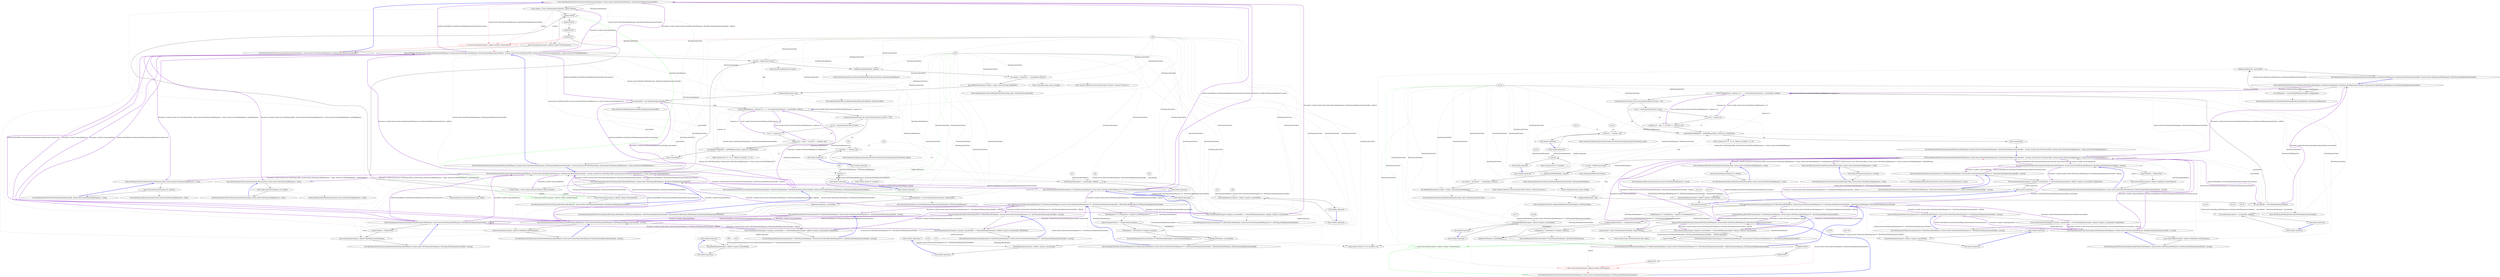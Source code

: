 digraph  {
n0 [cluster="RestSharp.RestClient.ExecuteAsync(RestSharp.IRestRequest, System.Action<RestSharp.IRestResponse, RestSharp.RestRequestAsyncHandle>)", label="Entry RestSharp.RestClient.ExecuteAsync(RestSharp.IRestRequest, System.Action<RestSharp.IRestResponse, RestSharp.RestRequestAsyncHandle>)", span="32-32"];
n1 [cluster="RestSharp.RestClient.ExecuteAsync(RestSharp.IRestRequest, System.Action<RestSharp.IRestResponse, RestSharp.RestRequestAsyncHandle>)", label="string method = Enum.GetName(typeof (Method), request.Method)", span="35-35"];
n2 [cluster="RestSharp.RestClient.ExecuteAsync(RestSharp.IRestRequest, System.Action<RestSharp.IRestResponse, RestSharp.RestRequestAsyncHandle>)", label="request.Method", span="36-36"];
n6 [cluster="RestSharp.RestClient.ExecuteAsync(RestSharp.IRestRequest, System.Action<RestSharp.IRestResponse, RestSharp.RestRequestAsyncHandle>)", color=red, community=0, label="2: return ExecuteAsync(request, callback, method, DoAsGetAsync);", span="41-41"];
n7 [cluster="RestSharp.RestClient.ExecuteAsync(RestSharp.IRestRequest, System.Action<RestSharp.IRestResponse, RestSharp.RestRequestAsyncHandle>)", label="return ExecuteAsync(request, callback, method, DoAsPostAsync);", span="43-43"];
n10 [cluster="RestSharp.RestClient.ExecuteAsync(RestSharp.IRestRequest, System.Action<RestSharp.IRestResponse, RestSharp.RestRequestAsyncHandle>, \\nstring, System.Func<RestSharp.IHttp, System.Action<RestSharp.HttpResponse>, string, System.Net.HttpWebRequest>)", label="Entry RestSharp.RestClient.ExecuteAsync(RestSharp.IRestRequest, System.Action<RestSharp.IRestResponse, RestSharp.RestRequestAsyncHandle>, \\nstring, System.Func<RestSharp.IHttp, System.Action<RestSharp.HttpResponse>, string, System.Net.HttpWebRequest>)", span="70-70"];
n65 [cluster="RestSharp.RestClient.ExecuteAsync<T>(RestSharp.IRestRequest, System.Action<RestSharp.IRestResponse<T>, RestSharp.RestRequestAsyncHandle>)", label="Entry RestSharp.RestClient.ExecuteAsync<T>(RestSharp.IRestRequest, System.Action<RestSharp.IRestResponse<T>, RestSharp.RestRequestAsyncHandle>)", span="119-119"];
n66 [cluster="RestSharp.RestClient.ExecuteAsync<T>(RestSharp.IRestRequest, System.Action<RestSharp.IRestResponse<T>, RestSharp.RestRequestAsyncHandle>)", label="return ExecuteAsync(request, (response, asyncHandle) => DeserializeResponse(request, callback, response, asyncHandle));", span="121-121"];
n9 [cluster="System.Enum.GetName(System.Type, object)", label="Entry System.Enum.GetName(System.Type, object)", span="0-0"];
n3 [cluster="RestSharp.RestClient.ExecuteAsync(RestSharp.IRestRequest, System.Action<RestSharp.IRestResponse, RestSharp.RestRequestAsyncHandle>)", label="Method.PATCH", span="38-38"];
d7 [cluster="RestSharp.RestClient.ExecuteAsync(RestSharp.IRestRequest, System.Action<RestSharp.IRestResponse, RestSharp.RestRequestAsyncHandle>)", color=green, community=0, label="2: return ExecuteAsync(request, callback, method, DoAsPostAsync);", span="43-43"];
n4 [cluster="RestSharp.RestClient.ExecuteAsync(RestSharp.IRestRequest, System.Action<RestSharp.IRestResponse, RestSharp.RestRequestAsyncHandle>)", label="Method.POST", span="39-39"];
n5 [cluster="RestSharp.RestClient.ExecuteAsync(RestSharp.IRestRequest, System.Action<RestSharp.IRestResponse, RestSharp.RestRequestAsyncHandle>)", label="Method.PUT", span="40-40"];
d6 [cluster="RestSharp.RestClient.ExecuteAsync(RestSharp.IRestRequest, System.Action<RestSharp.IRestResponse, RestSharp.RestRequestAsyncHandle>)", label="return ExecuteAsync(request, callback, method, DoAsGetAsync);", span="41-41"];
n8 [cluster="RestSharp.RestClient.ExecuteAsync(RestSharp.IRestRequest, System.Action<RestSharp.IRestResponse, RestSharp.RestRequestAsyncHandle>)", label="Exit RestSharp.RestClient.ExecuteAsync(RestSharp.IRestRequest, System.Action<RestSharp.IRestResponse, RestSharp.RestRequestAsyncHandle>)", span="32-32"];
d8 [cluster="RestSharp.RestClient.ExecuteAsync(RestSharp.IRestRequest, System.Action<RestSharp.IRestResponse, RestSharp.RestRequestAsyncHandle>)", label="Exit RestSharp.RestClient.ExecuteAsync(RestSharp.IRestRequest, System.Action<RestSharp.IRestResponse, RestSharp.RestRequestAsyncHandle>)", span="32-32"];
d10 [cluster="RestSharp.RestClient.ExecuteAsync(RestSharp.IRestRequest, System.Action<RestSharp.IRestResponse, RestSharp.RestRequestAsyncHandle>, \\nstring, System.Func<RestSharp.IHttp, System.Action<RestSharp.HttpResponse>, string, System.Net.HttpWebRequest>)", label="Entry RestSharp.RestClient.ExecuteAsync(RestSharp.IRestRequest, System.Action<RestSharp.IRestResponse, RestSharp.RestRequestAsyncHandle>, \\nstring, System.Func<RestSharp.IHttp, System.Action<RestSharp.HttpResponse>, string, System.Net.HttpWebRequest>)", span="70-70"];
d0 [cluster="RestSharp.RestClient.ExecuteAsync(RestSharp.IRestRequest, System.Action<RestSharp.IRestResponse, RestSharp.RestRequestAsyncHandle>)", label="Entry RestSharp.RestClient.ExecuteAsync(RestSharp.IRestRequest, System.Action<RestSharp.IRestResponse, RestSharp.RestRequestAsyncHandle>)", span="32-32"];
d1 [cluster="RestSharp.RestClient.ExecuteAsync(RestSharp.IRestRequest, System.Action<RestSharp.IRestResponse, RestSharp.RestRequestAsyncHandle>)", label="string method = Enum.GetName(typeof (Method), request.Method)", span="35-35"];
n18 [cluster="RestSharp.RestClient.ExecuteAsync(RestSharp.IRestRequest, System.Action<RestSharp.IRestResponse, RestSharp.RestRequestAsyncHandle>, \\nstring, System.Func<RestSharp.IHttp, System.Action<RestSharp.HttpResponse>, string, System.Net.HttpWebRequest>)", label="var http = HttpFactory.Create()", span="72-72"];
n19 [cluster="RestSharp.RestClient.ExecuteAsync(RestSharp.IRestRequest, System.Action<RestSharp.IRestResponse, RestSharp.RestRequestAsyncHandle>, \\nstring, System.Func<RestSharp.IHttp, System.Action<RestSharp.HttpResponse>, string, System.Net.HttpWebRequest>)", label="AuthenticateIfNeeded(this, request)", span="73-73"];
n22 [cluster="RestSharp.RestClient.ExecuteAsync(RestSharp.IRestRequest, System.Action<RestSharp.IRestResponse, RestSharp.RestRequestAsyncHandle>, \\nstring, System.Func<RestSharp.IHttp, System.Action<RestSharp.HttpResponse>, string, System.Net.HttpWebRequest>)", label="ConfigureHttp(request, http)", span="79-79"];
n23 [cluster="RestSharp.RestClient.ExecuteAsync(RestSharp.IRestRequest, System.Action<RestSharp.IRestResponse, RestSharp.RestRequestAsyncHandle>, \\nstring, System.Func<RestSharp.IHttp, System.Action<RestSharp.HttpResponse>, string, System.Net.HttpWebRequest>)", label="var asyncHandle = new RestRequestAsyncHandle()", span="81-81"];
n24 [cluster="RestSharp.RestClient.ExecuteAsync(RestSharp.IRestRequest, System.Action<RestSharp.IRestResponse, RestSharp.RestRequestAsyncHandle>, \\nstring, System.Func<RestSharp.IHttp, System.Action<RestSharp.HttpResponse>, string, System.Net.HttpWebRequest>)", label="Action<HttpResponse> response_cb = r => ProcessResponse(request, r, asyncHandle, callback)", span="83-83"];
n29 [cluster="RestSharp.RestClient.ExecuteAsync(RestSharp.IRestRequest, System.Action<RestSharp.IRestResponse, RestSharp.RestRequestAsyncHandle>, \\nstring, System.Func<RestSharp.IHttp, System.Action<RestSharp.HttpResponse>, string, System.Net.HttpWebRequest>)", label="asyncHandle.WebRequest = getWebRequest(http, response_cb, httpMethod)", span="93-93"];
n11 [cluster="RestSharp.RestClient.ExecuteAsyncGet(RestSharp.IRestRequest, System.Action<RestSharp.IRestResponse, RestSharp.RestRequestAsyncHandle>, \\nstring)", label="Entry RestSharp.RestClient.ExecuteAsyncGet(RestSharp.IRestRequest, System.Action<RestSharp.IRestResponse, RestSharp.RestRequestAsyncHandle>, \\nstring)", span="53-53"];
n14 [cluster="RestSharp.RestClient.ExecuteAsyncPost(RestSharp.IRestRequest, System.Action<RestSharp.IRestResponse, RestSharp.RestRequestAsyncHandle>, \\nstring)", label="Entry RestSharp.RestClient.ExecuteAsyncPost(RestSharp.IRestRequest, System.Action<RestSharp.IRestResponse, RestSharp.RestRequestAsyncHandle>, \\nstring)", span="64-64"];
n41 [cluster="lambda expression", label="ProcessResponse(request, r, asyncHandle, callback)", span="83-83"];
n52 [cluster="RestSharp.RestClient.DoAsGetAsync(RestSharp.IHttp, System.Action<RestSharp.HttpResponse>, string)", label="Entry RestSharp.RestClient.DoAsGetAsync(RestSharp.IHttp, System.Action<RestSharp.HttpResponse>, string)", span="97-97"];
n56 [cluster="RestSharp.RestClient.DoAsPostAsync(RestSharp.IHttp, System.Action<RestSharp.HttpResponse>, string)", label="Entry RestSharp.RestClient.DoAsPostAsync(RestSharp.IHttp, System.Action<RestSharp.HttpResponse>, string)", span="102-102"];
n32 [cluster="RestSharp.IHttpFactory.Create()", label="Entry RestSharp.IHttpFactory.Create()", span="4-4"];
n20 [cluster="RestSharp.RestClient.ExecuteAsync(RestSharp.IRestRequest, System.Action<RestSharp.IRestResponse, RestSharp.RestRequestAsyncHandle>, \\nstring, System.Func<RestSharp.IHttp, System.Action<RestSharp.HttpResponse>, string, System.Net.HttpWebRequest>)", label="var accepts = string.Join('', '', AcceptTypes.ToArray())", span="76-76"];
n33 [cluster="RestSharp.RestClient.AuthenticateIfNeeded(RestSharp.RestClient, RestSharp.IRestRequest)", label="Entry RestSharp.RestClient.AuthenticateIfNeeded(RestSharp.RestClient, RestSharp.IRestRequest)", span="208-208"];
n21 [cluster="RestSharp.RestClient.ExecuteAsync(RestSharp.IRestRequest, System.Action<RestSharp.IRestResponse, RestSharp.RestRequestAsyncHandle>, \\nstring, System.Func<RestSharp.IHttp, System.Action<RestSharp.HttpResponse>, string, System.Net.HttpWebRequest>)", label="this.AddDefaultParameter(''Accept'', accepts, ParameterType.HttpHeader)", span="77-77"];
n34 [cluster="System.Collections.Generic.IEnumerable<TSource>.ToArray<TSource>()", label="Entry System.Collections.Generic.IEnumerable<TSource>.ToArray<TSource>()", span="0-0"];
n35 [cluster="string.Join(string, params string[])", label="Entry string.Join(string, params string[])", span="0-0"];
n36 [cluster="RestSharp.IRestClient.AddDefaultParameter(string, object, RestSharp.ParameterType)", label="Entry RestSharp.IRestClient.AddDefaultParameter(string, object, RestSharp.ParameterType)", span="240-240"];
n37 [cluster="RestSharp.RestClient.ConfigureHttp(RestSharp.IRestRequest, RestSharp.IHttp)", label="Entry RestSharp.RestClient.ConfigureHttp(RestSharp.IRestRequest, RestSharp.IHttp)", span="280-280"];
n30 [cluster="RestSharp.RestClient.ExecuteAsync(RestSharp.IRestRequest, System.Action<RestSharp.IRestResponse, RestSharp.RestRequestAsyncHandle>, \\nstring, System.Func<RestSharp.IHttp, System.Action<RestSharp.HttpResponse>, string, System.Net.HttpWebRequest>)", label="return asyncHandle;", span="94-94"];
n38 [cluster="RestSharp.RestRequestAsyncHandle.RestRequestAsyncHandle()", label="Entry RestSharp.RestRequestAsyncHandle.RestRequestAsyncHandle()", span="8-8"];
n25 [cluster="RestSharp.RestClient.ExecuteAsync(RestSharp.IRestRequest, System.Action<RestSharp.IRestResponse, RestSharp.RestRequestAsyncHandle>, \\nstring, System.Func<RestSharp.IHttp, System.Action<RestSharp.HttpResponse>, string, System.Net.HttpWebRequest>)", label="UseSynchronizationContext && SynchronizationContext.Current != null", span="85-85"];
n27 [cluster="RestSharp.RestClient.ExecuteAsync(RestSharp.IRestRequest, System.Action<RestSharp.IRestResponse, RestSharp.RestRequestAsyncHandle>, \\nstring, System.Func<RestSharp.IHttp, System.Action<RestSharp.HttpResponse>, string, System.Net.HttpWebRequest>)", label="var cb = response_cb", span="88-88"];
n28 [cluster="RestSharp.RestClient.ExecuteAsync(RestSharp.IRestRequest, System.Action<RestSharp.IRestResponse, RestSharp.RestRequestAsyncHandle>, \\nstring, System.Func<RestSharp.IHttp, System.Action<RestSharp.HttpResponse>, string, System.Net.HttpWebRequest>)", label="response_cb = resp => ctx.Post(s => cb(resp), null)", span="90-90"];
n26 [cluster="RestSharp.RestClient.ExecuteAsync(RestSharp.IRestRequest, System.Action<RestSharp.IRestResponse, RestSharp.RestRequestAsyncHandle>, \\nstring, System.Func<RestSharp.IHttp, System.Action<RestSharp.HttpResponse>, string, System.Net.HttpWebRequest>)", label="var ctx = SynchronizationContext.Current", span="87-87"];
n45 [cluster="lambda expression", label="ctx.Post(s => cb(resp), null)", span="90-90"];
n49 [cluster="lambda expression", label="cb(resp)", span="90-90"];
n39 [cluster="System.Func<T1, T2, T3, TResult>.Invoke(T1, T2, T3)", label="Entry System.Func<T1, T2, T3, TResult>.Invoke(T1, T2, T3)", span="0-0"];
n31 [cluster="RestSharp.RestClient.ExecuteAsync(RestSharp.IRestRequest, System.Action<RestSharp.IRestResponse, RestSharp.RestRequestAsyncHandle>, \\nstring, System.Func<RestSharp.IHttp, System.Action<RestSharp.HttpResponse>, string, System.Net.HttpWebRequest>)", label="Exit RestSharp.RestClient.ExecuteAsync(RestSharp.IRestRequest, System.Action<RestSharp.IRestResponse, RestSharp.RestRequestAsyncHandle>, \\nstring, System.Func<RestSharp.IHttp, System.Action<RestSharp.HttpResponse>, string, System.Net.HttpWebRequest>)", span="70-70"];
n12 [cluster="RestSharp.RestClient.ExecuteAsyncGet(RestSharp.IRestRequest, System.Action<RestSharp.IRestResponse, RestSharp.RestRequestAsyncHandle>, \\nstring)", label="return ExecuteAsync(request, callback, httpMethod, DoAsPostAsync);", span="55-55"];
n72 [cluster="RestSharp.RestClient.ExecuteAsyncGet<T>(RestSharp.IRestRequest, System.Action<RestSharp.IRestResponse<T>, RestSharp.RestRequestAsyncHandle>, \\nstring)", label="Entry RestSharp.RestClient.ExecuteAsyncGet<T>(RestSharp.IRestRequest, System.Action<RestSharp.IRestResponse<T>, RestSharp.RestRequestAsyncHandle>, \\nstring)", span="131-131"];
n73 [cluster="RestSharp.RestClient.ExecuteAsyncGet<T>(RestSharp.IRestRequest, System.Action<RestSharp.IRestResponse<T>, RestSharp.RestRequestAsyncHandle>, \\nstring)", label="return ExecuteAsyncGet(request, (response, asyncHandle) => DeserializeResponse(request, callback, response, asyncHandle), httpMethod);", span="133-133"];
n13 [cluster="RestSharp.RestClient.ExecuteAsyncGet(RestSharp.IRestRequest, System.Action<RestSharp.IRestResponse, RestSharp.RestRequestAsyncHandle>, \\nstring)", label="Exit RestSharp.RestClient.ExecuteAsyncGet(RestSharp.IRestRequest, System.Action<RestSharp.IRestResponse, RestSharp.RestRequestAsyncHandle>, \\nstring)", span="53-53"];
n15 [cluster="RestSharp.RestClient.ExecuteAsyncPost(RestSharp.IRestRequest, System.Action<RestSharp.IRestResponse, RestSharp.RestRequestAsyncHandle>, \\nstring)", label="request.Method = Method.POST", span="66-66"];
n16 [cluster="RestSharp.RestClient.ExecuteAsyncPost(RestSharp.IRestRequest, System.Action<RestSharp.IRestResponse, RestSharp.RestRequestAsyncHandle>, \\nstring)", label="return ExecuteAsync(request, callback, httpMethod, DoAsGetAsync);", span="67-67"];
n78 [cluster="RestSharp.RestClient.ExecuteAsyncPost<T>(RestSharp.IRestRequest, System.Action<RestSharp.IRestResponse<T>, RestSharp.RestRequestAsyncHandle>, \\nstring)", label="Entry RestSharp.RestClient.ExecuteAsyncPost<T>(RestSharp.IRestRequest, System.Action<RestSharp.IRestResponse<T>, RestSharp.RestRequestAsyncHandle>, \\nstring)", span="143-143"];
n79 [cluster="RestSharp.RestClient.ExecuteAsyncPost<T>(RestSharp.IRestRequest, System.Action<RestSharp.IRestResponse<T>, RestSharp.RestRequestAsyncHandle>, \\nstring)", label="return ExecuteAsyncPost(request, (response, asyncHandle) => DeserializeResponse(request, callback, response, asyncHandle), httpMethod);", span="145-145"];
n17 [cluster="RestSharp.RestClient.ExecuteAsyncPost(RestSharp.IRestRequest, System.Action<RestSharp.IRestResponse, RestSharp.RestRequestAsyncHandle>, \\nstring)", label="Exit RestSharp.RestClient.ExecuteAsyncPost(RestSharp.IRestRequest, System.Action<RestSharp.IRestResponse, RestSharp.RestRequestAsyncHandle>, \\nstring)", span="64-64"];
n40 [cluster="lambda expression", label="Entry lambda expression", span="83-83"];
n42 [cluster="lambda expression", label="Exit lambda expression", span="83-83"];
n43 [cluster="RestSharp.RestClient.ProcessResponse(RestSharp.IRestRequest, RestSharp.HttpResponse, RestSharp.RestRequestAsyncHandle, System.Action<\\nRestSharp.IRestResponse, RestSharp.RestRequestAsyncHandle>)", label="Entry RestSharp.RestClient.ProcessResponse(RestSharp.IRestRequest, RestSharp.HttpResponse, RestSharp.RestRequestAsyncHandle, System.Action<\\nRestSharp.IRestResponse, RestSharp.RestRequestAsyncHandle>)", span="107-107"];
n60 [cluster="RestSharp.RestClient.ProcessResponse(RestSharp.IRestRequest, RestSharp.HttpResponse, RestSharp.RestRequestAsyncHandle, System.Action<\\nRestSharp.IRestResponse, RestSharp.RestRequestAsyncHandle>)", label="var restResponse = ConvertToRestResponse(request, httpResponse)", span="109-109"];
n61 [cluster="RestSharp.RestClient.ProcessResponse(RestSharp.IRestRequest, RestSharp.HttpResponse, RestSharp.RestRequestAsyncHandle, System.Action<\\nRestSharp.IRestResponse, RestSharp.RestRequestAsyncHandle>)", label="callback(restResponse, asyncHandle)", span="110-110"];
n63 [cluster="RestSharp.RestClient.ConvertToRestResponse(RestSharp.IRestRequest, RestSharp.HttpResponse)", label="Entry RestSharp.RestClient.ConvertToRestResponse(RestSharp.IRestRequest, RestSharp.HttpResponse)", span="379-379"];
n62 [cluster="RestSharp.RestClient.ProcessResponse(RestSharp.IRestRequest, RestSharp.HttpResponse, RestSharp.RestRequestAsyncHandle, System.Action<\\nRestSharp.IRestResponse, RestSharp.RestRequestAsyncHandle>)", label="Exit RestSharp.RestClient.ProcessResponse(RestSharp.IRestRequest, RestSharp.HttpResponse, RestSharp.RestRequestAsyncHandle, System.Action<\\nRestSharp.IRestResponse, RestSharp.RestRequestAsyncHandle>)", span="107-107"];
n64 [cluster="System.Action<T1, T2>.Invoke(T1, T2)", label="Entry System.Action<T1, T2>.Invoke(T1, T2)", span="0-0"];
n44 [cluster="lambda expression", label="Entry lambda expression", span="90-90"];
n46 [cluster="lambda expression", label="Exit lambda expression", span="90-90"];
n47 [cluster="System.Threading.SynchronizationContext.Post(System.Threading.SendOrPostCallback, object)", label="Entry System.Threading.SynchronizationContext.Post(System.Threading.SendOrPostCallback, object)", span="0-0"];
n48 [cluster="lambda expression", label="Entry lambda expression", span="90-90"];
n50 [cluster="lambda expression", label="Exit lambda expression", span="90-90"];
n51 [cluster="System.Action<T>.Invoke(T)", label="Entry System.Action<T>.Invoke(T)", span="0-0"];
n53 [cluster="RestSharp.RestClient.DoAsGetAsync(RestSharp.IHttp, System.Action<RestSharp.HttpResponse>, string)", label="return http.AsGetAsync(response_cb, method);", span="99-99"];
n54 [cluster="RestSharp.RestClient.DoAsGetAsync(RestSharp.IHttp, System.Action<RestSharp.HttpResponse>, string)", label="Exit RestSharp.RestClient.DoAsGetAsync(RestSharp.IHttp, System.Action<RestSharp.HttpResponse>, string)", span="97-97"];
n55 [cluster="RestSharp.IHttp.AsGetAsync(System.Action<RestSharp.HttpResponse>, string)", label="Entry RestSharp.IHttp.AsGetAsync(System.Action<RestSharp.HttpResponse>, string)", span="55-55"];
n57 [cluster="RestSharp.RestClient.DoAsPostAsync(RestSharp.IHttp, System.Action<RestSharp.HttpResponse>, string)", label="return http.AsPostAsync(response_cb, method);", span="104-104"];
n58 [cluster="RestSharp.RestClient.DoAsPostAsync(RestSharp.IHttp, System.Action<RestSharp.HttpResponse>, string)", label="Exit RestSharp.RestClient.DoAsPostAsync(RestSharp.IHttp, System.Action<RestSharp.HttpResponse>, string)", span="102-102"];
n59 [cluster="RestSharp.IHttp.AsPostAsync(System.Action<RestSharp.HttpResponse>, string)", label="Entry RestSharp.IHttp.AsPostAsync(System.Action<RestSharp.HttpResponse>, string)", span="54-54"];
n69 [cluster="lambda expression", label="DeserializeResponse(request, callback, response, asyncHandle)", span="121-121"];
n67 [cluster="RestSharp.RestClient.ExecuteAsync<T>(RestSharp.IRestRequest, System.Action<RestSharp.IRestResponse<T>, RestSharp.RestRequestAsyncHandle>)", label="Exit RestSharp.RestClient.ExecuteAsync<T>(RestSharp.IRestRequest, System.Action<RestSharp.IRestResponse<T>, RestSharp.RestRequestAsyncHandle>)", span="119-119"];
n68 [cluster="lambda expression", label="Entry lambda expression", span="121-121"];
n70 [cluster="lambda expression", label="Exit lambda expression", span="121-121"];
n71 [cluster="RestSharp.RestClient.DeserializeResponse<T>(RestSharp.IRestRequest, System.Action<RestSharp.IRestResponse<T>, RestSharp.RestRequestAsyncHandle>, \\nRestSharp.IRestResponse, RestSharp.RestRequestAsyncHandle)", label="Entry RestSharp.RestClient.DeserializeResponse<T>(RestSharp.IRestRequest, System.Action<RestSharp.IRestResponse<T>, RestSharp.RestRequestAsyncHandle>, \\nRestSharp.IRestResponse, RestSharp.RestRequestAsyncHandle)", span="148-148"];
n84 [cluster="RestSharp.RestClient.DeserializeResponse<T>(RestSharp.IRestRequest, System.Action<RestSharp.IRestResponse<T>, RestSharp.RestRequestAsyncHandle>, \\nRestSharp.IRestResponse, RestSharp.RestRequestAsyncHandle)", label="IRestResponse<T> restResponse = response as RestResponse<T>", span="150-150"];
n85 [cluster="RestSharp.RestClient.DeserializeResponse<T>(RestSharp.IRestRequest, System.Action<RestSharp.IRestResponse<T>, RestSharp.RestRequestAsyncHandle>, \\nRestSharp.IRestResponse, RestSharp.RestRequestAsyncHandle)", label="response.ResponseStatus != ResponseStatus.Aborted", span="151-151"];
n86 [cluster="RestSharp.RestClient.DeserializeResponse<T>(RestSharp.IRestRequest, System.Action<RestSharp.IRestResponse<T>, RestSharp.RestRequestAsyncHandle>, \\nRestSharp.IRestResponse, RestSharp.RestRequestAsyncHandle)", label="restResponse = Deserialize<T>(request, response)", span="153-153"];
n87 [cluster="RestSharp.RestClient.DeserializeResponse<T>(RestSharp.IRestRequest, System.Action<RestSharp.IRestResponse<T>, RestSharp.RestRequestAsyncHandle>, \\nRestSharp.IRestResponse, RestSharp.RestRequestAsyncHandle)", label="callback(restResponse, asyncHandle)", span="156-156"];
n89 [cluster="RestSharp.RestClient.Deserialize<T>(RestSharp.IRestRequest, RestSharp.IRestResponse)", label="Entry RestSharp.RestClient.Deserialize<T>(RestSharp.IRestRequest, RestSharp.IRestResponse)", span="424-424"];
n88 [cluster="RestSharp.RestClient.DeserializeResponse<T>(RestSharp.IRestRequest, System.Action<RestSharp.IRestResponse<T>, RestSharp.RestRequestAsyncHandle>, \\nRestSharp.IRestResponse, RestSharp.RestRequestAsyncHandle)", label="Exit RestSharp.RestClient.DeserializeResponse<T>(RestSharp.IRestRequest, System.Action<RestSharp.IRestResponse<T>, RestSharp.RestRequestAsyncHandle>, \\nRestSharp.IRestResponse, RestSharp.RestRequestAsyncHandle)", span="148-148"];
n76 [cluster="lambda expression", label="DeserializeResponse(request, callback, response, asyncHandle)", span="133-133"];
n74 [cluster="RestSharp.RestClient.ExecuteAsyncGet<T>(RestSharp.IRestRequest, System.Action<RestSharp.IRestResponse<T>, RestSharp.RestRequestAsyncHandle>, \\nstring)", label="Exit RestSharp.RestClient.ExecuteAsyncGet<T>(RestSharp.IRestRequest, System.Action<RestSharp.IRestResponse<T>, RestSharp.RestRequestAsyncHandle>, \\nstring)", span="131-131"];
n75 [cluster="lambda expression", label="Entry lambda expression", span="133-133"];
n77 [cluster="lambda expression", label="Exit lambda expression", span="133-133"];
n82 [cluster="lambda expression", label="DeserializeResponse(request, callback, response, asyncHandle)", span="145-145"];
n80 [cluster="RestSharp.RestClient.ExecuteAsyncPost<T>(RestSharp.IRestRequest, System.Action<RestSharp.IRestResponse<T>, RestSharp.RestRequestAsyncHandle>, \\nstring)", label="Exit RestSharp.RestClient.ExecuteAsyncPost<T>(RestSharp.IRestRequest, System.Action<RestSharp.IRestResponse<T>, RestSharp.RestRequestAsyncHandle>, \\nstring)", span="143-143"];
n81 [cluster="lambda expression", label="Entry lambda expression", span="145-145"];
n83 [cluster="lambda expression", label="Exit lambda expression", span="145-145"];
m0_35 [cluster="string.Join(string, params string[])", file="RestClient.Async.cs", label="Entry string.Join(string, params string[])", span="0-0"];
m0_72 [cluster="RestSharp.RestClient.ExecuteAsyncGet<T>(RestSharp.IRestRequest, System.Action<RestSharp.IRestResponse<T>, RestSharp.RestRequestAsyncHandle>, \\nstring)", file="RestClient.Async.cs", label="Entry RestSharp.RestClient.ExecuteAsyncGet<T>(RestSharp.IRestRequest, System.Action<RestSharp.IRestResponse<T>, RestSharp.RestRequestAsyncHandle>, \\nstring)", span="131-131"];
m0_73 [cluster="RestSharp.RestClient.ExecuteAsyncGet<T>(RestSharp.IRestRequest, System.Action<RestSharp.IRestResponse<T>, RestSharp.RestRequestAsyncHandle>, \\nstring)", file="RestClient.Async.cs", label="return ExecuteAsyncGet(request, (response, asyncHandle) => DeserializeResponse(request, callback, response, asyncHandle), httpMethod);", span="133-133"];
m0_74 [cluster="RestSharp.RestClient.ExecuteAsyncGet<T>(RestSharp.IRestRequest, System.Action<RestSharp.IRestResponse<T>, RestSharp.RestRequestAsyncHandle>, \\nstring)", file="RestClient.Async.cs", label="Exit RestSharp.RestClient.ExecuteAsyncGet<T>(RestSharp.IRestRequest, System.Action<RestSharp.IRestResponse<T>, RestSharp.RestRequestAsyncHandle>, \\nstring)", span="131-131"];
m0_43 [cluster="RestSharp.RestClient.ProcessResponse(RestSharp.IRestRequest, RestSharp.HttpResponse, RestSharp.RestRequestAsyncHandle, System.Action<\\nRestSharp.IRestResponse, RestSharp.RestRequestAsyncHandle>)", file="RestClient.Async.cs", label="Entry RestSharp.RestClient.ProcessResponse(RestSharp.IRestRequest, RestSharp.HttpResponse, RestSharp.RestRequestAsyncHandle, System.Action<\\nRestSharp.IRestResponse, RestSharp.RestRequestAsyncHandle>)", span="107-107"];
m0_60 [cluster="RestSharp.RestClient.ProcessResponse(RestSharp.IRestRequest, RestSharp.HttpResponse, RestSharp.RestRequestAsyncHandle, System.Action<\\nRestSharp.IRestResponse, RestSharp.RestRequestAsyncHandle>)", file="RestClient.Async.cs", label="var restResponse = ConvertToRestResponse(request, httpResponse)", span="109-109"];
m0_61 [cluster="RestSharp.RestClient.ProcessResponse(RestSharp.IRestRequest, RestSharp.HttpResponse, RestSharp.RestRequestAsyncHandle, System.Action<\\nRestSharp.IRestResponse, RestSharp.RestRequestAsyncHandle>)", file="RestClient.Async.cs", label="callback(restResponse, asyncHandle)", span="110-110"];
m0_62 [cluster="RestSharp.RestClient.ProcessResponse(RestSharp.IRestRequest, RestSharp.HttpResponse, RestSharp.RestRequestAsyncHandle, System.Action<\\nRestSharp.IRestResponse, RestSharp.RestRequestAsyncHandle>)", file="RestClient.Async.cs", label="Exit RestSharp.RestClient.ProcessResponse(RestSharp.IRestRequest, RestSharp.HttpResponse, RestSharp.RestRequestAsyncHandle, System.Action<\\nRestSharp.IRestResponse, RestSharp.RestRequestAsyncHandle>)", span="107-107"];
m0_36 [cluster="RestSharp.IRestClient.AddDefaultParameter(string, object, RestSharp.ParameterType)", file="RestClient.Async.cs", label="Entry RestSharp.IRestClient.AddDefaultParameter(string, object, RestSharp.ParameterType)", span="240-240"];
m0_38 [cluster="RestSharp.RestRequestAsyncHandle.RestRequestAsyncHandle()", file="RestClient.Async.cs", label="Entry RestSharp.RestRequestAsyncHandle.RestRequestAsyncHandle()", span="8-8"];
m0_89 [cluster="RestSharp.RestClient.Deserialize<T>(RestSharp.IRestRequest, RestSharp.IRestResponse)", file="RestClient.Async.cs", label="Entry RestSharp.RestClient.Deserialize<T>(RestSharp.IRestRequest, RestSharp.IRestResponse)", span="424-424"];
m0_14 [cluster="RestSharp.RestClient.ExecuteAsyncPost(RestSharp.IRestRequest, System.Action<RestSharp.IRestResponse, RestSharp.RestRequestAsyncHandle>, \\nstring)", file="RestClient.Async.cs", label="Entry RestSharp.RestClient.ExecuteAsyncPost(RestSharp.IRestRequest, System.Action<RestSharp.IRestResponse, RestSharp.RestRequestAsyncHandle>, \\nstring)", span="64-64"];
m0_15 [cluster="RestSharp.RestClient.ExecuteAsyncPost(RestSharp.IRestRequest, System.Action<RestSharp.IRestResponse, RestSharp.RestRequestAsyncHandle>, \\nstring)", file="RestClient.Async.cs", label="request.Method = Method.POST", span="66-66"];
m0_16 [cluster="RestSharp.RestClient.ExecuteAsyncPost(RestSharp.IRestRequest, System.Action<RestSharp.IRestResponse, RestSharp.RestRequestAsyncHandle>, \\nstring)", file="RestClient.Async.cs", label="return ExecuteAsync(request, callback, httpMethod, DoAsGetAsync);", span="67-67"];
m0_17 [cluster="RestSharp.RestClient.ExecuteAsyncPost(RestSharp.IRestRequest, System.Action<RestSharp.IRestResponse, RestSharp.RestRequestAsyncHandle>, \\nstring)", file="RestClient.Async.cs", label="Exit RestSharp.RestClient.ExecuteAsyncPost(RestSharp.IRestRequest, System.Action<RestSharp.IRestResponse, RestSharp.RestRequestAsyncHandle>, \\nstring)", span="64-64"];
m0_32 [cluster="RestSharp.IHttpFactory.Create()", file="RestClient.Async.cs", label="Entry RestSharp.IHttpFactory.Create()", span="4-4"];
m0_11 [cluster="RestSharp.RestClient.ExecuteAsyncGet(RestSharp.IRestRequest, System.Action<RestSharp.IRestResponse, RestSharp.RestRequestAsyncHandle>, \\nstring)", file="RestClient.Async.cs", label="Entry RestSharp.RestClient.ExecuteAsyncGet(RestSharp.IRestRequest, System.Action<RestSharp.IRestResponse, RestSharp.RestRequestAsyncHandle>, \\nstring)", span="53-53"];
m0_12 [cluster="RestSharp.RestClient.ExecuteAsyncGet(RestSharp.IRestRequest, System.Action<RestSharp.IRestResponse, RestSharp.RestRequestAsyncHandle>, \\nstring)", file="RestClient.Async.cs", label="return ExecuteAsync(request, callback, httpMethod, DoAsPostAsync);", span="55-55"];
m0_13 [cluster="RestSharp.RestClient.ExecuteAsyncGet(RestSharp.IRestRequest, System.Action<RestSharp.IRestResponse, RestSharp.RestRequestAsyncHandle>, \\nstring)", file="RestClient.Async.cs", label="Exit RestSharp.RestClient.ExecuteAsyncGet(RestSharp.IRestRequest, System.Action<RestSharp.IRestResponse, RestSharp.RestRequestAsyncHandle>, \\nstring)", span="53-53"];
m0_81 [cluster="lambda expression", file="RestClient.Async.cs", label="Entry lambda expression", span="145-145"];
m0_41 [cluster="lambda expression", file="RestClient.Async.cs", label="ProcessResponse(request, r, asyncHandle, callback)", span="83-83"];
m0_45 [cluster="lambda expression", file="RestClient.Async.cs", label="ctx.Post(s => cb(resp), null)", span="90-90"];
m0_49 [cluster="lambda expression", file="RestClient.Async.cs", label="cb(resp)", span="90-90"];
m0_40 [cluster="lambda expression", file="RestClient.Async.cs", label="Entry lambda expression", span="83-83"];
m0_42 [cluster="lambda expression", file="RestClient.Async.cs", label="Exit lambda expression", span="83-83"];
m0_44 [cluster="lambda expression", file="RestClient.Async.cs", label="Entry lambda expression", span="90-90"];
m0_46 [cluster="lambda expression", file="RestClient.Async.cs", label="Exit lambda expression", span="90-90"];
m0_48 [cluster="lambda expression", file="RestClient.Async.cs", label="Entry lambda expression", span="90-90"];
m0_50 [cluster="lambda expression", file="RestClient.Async.cs", label="Exit lambda expression", span="90-90"];
m0_69 [cluster="lambda expression", file="RestClient.Async.cs", label="DeserializeResponse(request, callback, response, asyncHandle)", span="121-121"];
m0_68 [cluster="lambda expression", file="RestClient.Async.cs", label="Entry lambda expression", span="121-121"];
m0_70 [cluster="lambda expression", file="RestClient.Async.cs", label="Exit lambda expression", span="121-121"];
m0_76 [cluster="lambda expression", file="RestClient.Async.cs", label="DeserializeResponse(request, callback, response, asyncHandle)", span="133-133"];
m0_75 [cluster="lambda expression", file="RestClient.Async.cs", label="Entry lambda expression", span="133-133"];
m0_77 [cluster="lambda expression", file="RestClient.Async.cs", label="Exit lambda expression", span="133-133"];
m0_82 [cluster="lambda expression", file="RestClient.Async.cs", label="DeserializeResponse(request, callback, response, asyncHandle)", span="145-145"];
m0_83 [cluster="lambda expression", file="RestClient.Async.cs", label="Exit lambda expression", span="145-145"];
m0_0 [cluster="RestSharp.RestClient.ExecuteAsync(RestSharp.IRestRequest, System.Action<RestSharp.IRestResponse, RestSharp.RestRequestAsyncHandle>)", file="RestClient.Async.cs", label="Entry RestSharp.RestClient.ExecuteAsync(RestSharp.IRestRequest, System.Action<RestSharp.IRestResponse, RestSharp.RestRequestAsyncHandle>)", span="32-32"];
m0_1 [cluster="RestSharp.RestClient.ExecuteAsync(RestSharp.IRestRequest, System.Action<RestSharp.IRestResponse, RestSharp.RestRequestAsyncHandle>)", file="RestClient.Async.cs", label="string method = Enum.GetName(typeof (Method), request.Method)", span="35-35"];
m0_2 [cluster="RestSharp.RestClient.ExecuteAsync(RestSharp.IRestRequest, System.Action<RestSharp.IRestResponse, RestSharp.RestRequestAsyncHandle>)", file="RestClient.Async.cs", label="request.Method", span="36-36"];
m0_6 [cluster="RestSharp.RestClient.ExecuteAsync(RestSharp.IRestRequest, System.Action<RestSharp.IRestResponse, RestSharp.RestRequestAsyncHandle>)", color=red, community=0, file="RestClient.Async.cs", label="1: return ExecuteAsync(request, callback, method, DoAsGetAsync);", span="41-41"];
m0_7 [cluster="RestSharp.RestClient.ExecuteAsync(RestSharp.IRestRequest, System.Action<RestSharp.IRestResponse, RestSharp.RestRequestAsyncHandle>)", color=green, community=0, file="RestClient.Async.cs", label="1: return ExecuteAsync(request, callback, method, DoAsPostAsync);", span="43-43"];
m0_3 [cluster="RestSharp.RestClient.ExecuteAsync(RestSharp.IRestRequest, System.Action<RestSharp.IRestResponse, RestSharp.RestRequestAsyncHandle>)", file="RestClient.Async.cs", label="Method.PATCH", span="38-38"];
m0_4 [cluster="RestSharp.RestClient.ExecuteAsync(RestSharp.IRestRequest, System.Action<RestSharp.IRestResponse, RestSharp.RestRequestAsyncHandle>)", file="RestClient.Async.cs", label="Method.POST", span="39-39"];
m0_5 [cluster="RestSharp.RestClient.ExecuteAsync(RestSharp.IRestRequest, System.Action<RestSharp.IRestResponse, RestSharp.RestRequestAsyncHandle>)", file="RestClient.Async.cs", label="Method.PUT", span="40-40"];
m0_8 [cluster="RestSharp.RestClient.ExecuteAsync(RestSharp.IRestRequest, System.Action<RestSharp.IRestResponse, RestSharp.RestRequestAsyncHandle>)", file="RestClient.Async.cs", label="Exit RestSharp.RestClient.ExecuteAsync(RestSharp.IRestRequest, System.Action<RestSharp.IRestResponse, RestSharp.RestRequestAsyncHandle>)", span="32-32"];
m0_71 [cluster="RestSharp.RestClient.DeserializeResponse<T>(RestSharp.IRestRequest, System.Action<RestSharp.IRestResponse<T>, RestSharp.RestRequestAsyncHandle>, \\nRestSharp.IRestResponse, RestSharp.RestRequestAsyncHandle)", file="RestClient.Async.cs", label="Entry RestSharp.RestClient.DeserializeResponse<T>(RestSharp.IRestRequest, System.Action<RestSharp.IRestResponse<T>, RestSharp.RestRequestAsyncHandle>, \\nRestSharp.IRestResponse, RestSharp.RestRequestAsyncHandle)", span="148-148"];
m0_84 [cluster="RestSharp.RestClient.DeserializeResponse<T>(RestSharp.IRestRequest, System.Action<RestSharp.IRestResponse<T>, RestSharp.RestRequestAsyncHandle>, \\nRestSharp.IRestResponse, RestSharp.RestRequestAsyncHandle)", file="RestClient.Async.cs", label="IRestResponse<T> restResponse = response as RestResponse<T>", span="150-150"];
m0_85 [cluster="RestSharp.RestClient.DeserializeResponse<T>(RestSharp.IRestRequest, System.Action<RestSharp.IRestResponse<T>, RestSharp.RestRequestAsyncHandle>, \\nRestSharp.IRestResponse, RestSharp.RestRequestAsyncHandle)", file="RestClient.Async.cs", label="response.ResponseStatus != ResponseStatus.Aborted", span="151-151"];
m0_86 [cluster="RestSharp.RestClient.DeserializeResponse<T>(RestSharp.IRestRequest, System.Action<RestSharp.IRestResponse<T>, RestSharp.RestRequestAsyncHandle>, \\nRestSharp.IRestResponse, RestSharp.RestRequestAsyncHandle)", file="RestClient.Async.cs", label="restResponse = Deserialize<T>(request, response)", span="153-153"];
m0_87 [cluster="RestSharp.RestClient.DeserializeResponse<T>(RestSharp.IRestRequest, System.Action<RestSharp.IRestResponse<T>, RestSharp.RestRequestAsyncHandle>, \\nRestSharp.IRestResponse, RestSharp.RestRequestAsyncHandle)", file="RestClient.Async.cs", label="callback(restResponse, asyncHandle)", span="156-156"];
m0_88 [cluster="RestSharp.RestClient.DeserializeResponse<T>(RestSharp.IRestRequest, System.Action<RestSharp.IRestResponse<T>, RestSharp.RestRequestAsyncHandle>, \\nRestSharp.IRestResponse, RestSharp.RestRequestAsyncHandle)", file="RestClient.Async.cs", label="Exit RestSharp.RestClient.DeserializeResponse<T>(RestSharp.IRestRequest, System.Action<RestSharp.IRestResponse<T>, RestSharp.RestRequestAsyncHandle>, \\nRestSharp.IRestResponse, RestSharp.RestRequestAsyncHandle)", span="148-148"];
m0_10 [cluster="RestSharp.RestClient.ExecuteAsync(RestSharp.IRestRequest, System.Action<RestSharp.IRestResponse, RestSharp.RestRequestAsyncHandle>, \\nstring, System.Func<RestSharp.IHttp, System.Action<RestSharp.HttpResponse>, string, System.Net.HttpWebRequest>)", file="RestClient.Async.cs", label="Entry RestSharp.RestClient.ExecuteAsync(RestSharp.IRestRequest, System.Action<RestSharp.IRestResponse, RestSharp.RestRequestAsyncHandle>, \\nstring, System.Func<RestSharp.IHttp, System.Action<RestSharp.HttpResponse>, string, System.Net.HttpWebRequest>)", span="70-70"];
m0_18 [cluster="RestSharp.RestClient.ExecuteAsync(RestSharp.IRestRequest, System.Action<RestSharp.IRestResponse, RestSharp.RestRequestAsyncHandle>, \\nstring, System.Func<RestSharp.IHttp, System.Action<RestSharp.HttpResponse>, string, System.Net.HttpWebRequest>)", file="RestClient.Async.cs", label="var http = HttpFactory.Create()", span="72-72"];
m0_19 [cluster="RestSharp.RestClient.ExecuteAsync(RestSharp.IRestRequest, System.Action<RestSharp.IRestResponse, RestSharp.RestRequestAsyncHandle>, \\nstring, System.Func<RestSharp.IHttp, System.Action<RestSharp.HttpResponse>, string, System.Net.HttpWebRequest>)", file="RestClient.Async.cs", label="AuthenticateIfNeeded(this, request)", span="73-73"];
m0_22 [cluster="RestSharp.RestClient.ExecuteAsync(RestSharp.IRestRequest, System.Action<RestSharp.IRestResponse, RestSharp.RestRequestAsyncHandle>, \\nstring, System.Func<RestSharp.IHttp, System.Action<RestSharp.HttpResponse>, string, System.Net.HttpWebRequest>)", file="RestClient.Async.cs", label="ConfigureHttp(request, http)", span="79-79"];
m0_23 [cluster="RestSharp.RestClient.ExecuteAsync(RestSharp.IRestRequest, System.Action<RestSharp.IRestResponse, RestSharp.RestRequestAsyncHandle>, \\nstring, System.Func<RestSharp.IHttp, System.Action<RestSharp.HttpResponse>, string, System.Net.HttpWebRequest>)", file="RestClient.Async.cs", label="var asyncHandle = new RestRequestAsyncHandle()", span="81-81"];
m0_24 [cluster="RestSharp.RestClient.ExecuteAsync(RestSharp.IRestRequest, System.Action<RestSharp.IRestResponse, RestSharp.RestRequestAsyncHandle>, \\nstring, System.Func<RestSharp.IHttp, System.Action<RestSharp.HttpResponse>, string, System.Net.HttpWebRequest>)", file="RestClient.Async.cs", label="Action<HttpResponse> response_cb = r => ProcessResponse(request, r, asyncHandle, callback)", span="83-83"];
m0_29 [cluster="RestSharp.RestClient.ExecuteAsync(RestSharp.IRestRequest, System.Action<RestSharp.IRestResponse, RestSharp.RestRequestAsyncHandle>, \\nstring, System.Func<RestSharp.IHttp, System.Action<RestSharp.HttpResponse>, string, System.Net.HttpWebRequest>)", file="RestClient.Async.cs", label="asyncHandle.WebRequest = getWebRequest(http, response_cb, httpMethod)", span="93-93"];
m0_20 [cluster="RestSharp.RestClient.ExecuteAsync(RestSharp.IRestRequest, System.Action<RestSharp.IRestResponse, RestSharp.RestRequestAsyncHandle>, \\nstring, System.Func<RestSharp.IHttp, System.Action<RestSharp.HttpResponse>, string, System.Net.HttpWebRequest>)", file="RestClient.Async.cs", label="var accepts = string.Join('', '', AcceptTypes.ToArray())", span="76-76"];
m0_21 [cluster="RestSharp.RestClient.ExecuteAsync(RestSharp.IRestRequest, System.Action<RestSharp.IRestResponse, RestSharp.RestRequestAsyncHandle>, \\nstring, System.Func<RestSharp.IHttp, System.Action<RestSharp.HttpResponse>, string, System.Net.HttpWebRequest>)", file="RestClient.Async.cs", label="this.AddDefaultParameter(''Accept'', accepts, ParameterType.HttpHeader)", span="77-77"];
m0_30 [cluster="RestSharp.RestClient.ExecuteAsync(RestSharp.IRestRequest, System.Action<RestSharp.IRestResponse, RestSharp.RestRequestAsyncHandle>, \\nstring, System.Func<RestSharp.IHttp, System.Action<RestSharp.HttpResponse>, string, System.Net.HttpWebRequest>)", file="RestClient.Async.cs", label="return asyncHandle;", span="94-94"];
m0_25 [cluster="RestSharp.RestClient.ExecuteAsync(RestSharp.IRestRequest, System.Action<RestSharp.IRestResponse, RestSharp.RestRequestAsyncHandle>, \\nstring, System.Func<RestSharp.IHttp, System.Action<RestSharp.HttpResponse>, string, System.Net.HttpWebRequest>)", file="RestClient.Async.cs", label="UseSynchronizationContext && SynchronizationContext.Current != null", span="85-85"];
m0_27 [cluster="RestSharp.RestClient.ExecuteAsync(RestSharp.IRestRequest, System.Action<RestSharp.IRestResponse, RestSharp.RestRequestAsyncHandle>, \\nstring, System.Func<RestSharp.IHttp, System.Action<RestSharp.HttpResponse>, string, System.Net.HttpWebRequest>)", file="RestClient.Async.cs", label="var cb = response_cb", span="88-88"];
m0_28 [cluster="RestSharp.RestClient.ExecuteAsync(RestSharp.IRestRequest, System.Action<RestSharp.IRestResponse, RestSharp.RestRequestAsyncHandle>, \\nstring, System.Func<RestSharp.IHttp, System.Action<RestSharp.HttpResponse>, string, System.Net.HttpWebRequest>)", file="RestClient.Async.cs", label="response_cb = resp => ctx.Post(s => cb(resp), null)", span="90-90"];
m0_26 [cluster="RestSharp.RestClient.ExecuteAsync(RestSharp.IRestRequest, System.Action<RestSharp.IRestResponse, RestSharp.RestRequestAsyncHandle>, \\nstring, System.Func<RestSharp.IHttp, System.Action<RestSharp.HttpResponse>, string, System.Net.HttpWebRequest>)", file="RestClient.Async.cs", label="var ctx = SynchronizationContext.Current", span="87-87"];
m0_31 [cluster="RestSharp.RestClient.ExecuteAsync(RestSharp.IRestRequest, System.Action<RestSharp.IRestResponse, RestSharp.RestRequestAsyncHandle>, \\nstring, System.Func<RestSharp.IHttp, System.Action<RestSharp.HttpResponse>, string, System.Net.HttpWebRequest>)", file="RestClient.Async.cs", label="Exit RestSharp.RestClient.ExecuteAsync(RestSharp.IRestRequest, System.Action<RestSharp.IRestResponse, RestSharp.RestRequestAsyncHandle>, \\nstring, System.Func<RestSharp.IHttp, System.Action<RestSharp.HttpResponse>, string, System.Net.HttpWebRequest>)", span="70-70"];
m0_51 [cluster="System.Action<T>.Invoke(T)", file="RestClient.Async.cs", label="Entry System.Action<T>.Invoke(T)", span="0-0"];
m0_65 [cluster="RestSharp.RestClient.ExecuteAsync<T>(RestSharp.IRestRequest, System.Action<RestSharp.IRestResponse<T>, RestSharp.RestRequestAsyncHandle>)", file="RestClient.Async.cs", label="Entry RestSharp.RestClient.ExecuteAsync<T>(RestSharp.IRestRequest, System.Action<RestSharp.IRestResponse<T>, RestSharp.RestRequestAsyncHandle>)", span="119-119"];
m0_66 [cluster="RestSharp.RestClient.ExecuteAsync<T>(RestSharp.IRestRequest, System.Action<RestSharp.IRestResponse<T>, RestSharp.RestRequestAsyncHandle>)", file="RestClient.Async.cs", label="return ExecuteAsync(request, (response, asyncHandle) => DeserializeResponse(request, callback, response, asyncHandle));", span="121-121"];
m0_67 [cluster="RestSharp.RestClient.ExecuteAsync<T>(RestSharp.IRestRequest, System.Action<RestSharp.IRestResponse<T>, RestSharp.RestRequestAsyncHandle>)", file="RestClient.Async.cs", label="Exit RestSharp.RestClient.ExecuteAsync<T>(RestSharp.IRestRequest, System.Action<RestSharp.IRestResponse<T>, RestSharp.RestRequestAsyncHandle>)", span="119-119"];
m0_47 [cluster="System.Threading.SynchronizationContext.Post(System.Threading.SendOrPostCallback, object)", file="RestClient.Async.cs", label="Entry System.Threading.SynchronizationContext.Post(System.Threading.SendOrPostCallback, object)", span="0-0"];
m0_52 [cluster="RestSharp.RestClient.DoAsGetAsync(RestSharp.IHttp, System.Action<RestSharp.HttpResponse>, string)", file="RestClient.Async.cs", label="Entry RestSharp.RestClient.DoAsGetAsync(RestSharp.IHttp, System.Action<RestSharp.HttpResponse>, string)", span="97-97"];
m0_53 [cluster="RestSharp.RestClient.DoAsGetAsync(RestSharp.IHttp, System.Action<RestSharp.HttpResponse>, string)", file="RestClient.Async.cs", label="return http.AsGetAsync(response_cb, method);", span="99-99"];
m0_54 [cluster="RestSharp.RestClient.DoAsGetAsync(RestSharp.IHttp, System.Action<RestSharp.HttpResponse>, string)", file="RestClient.Async.cs", label="Exit RestSharp.RestClient.DoAsGetAsync(RestSharp.IHttp, System.Action<RestSharp.HttpResponse>, string)", span="97-97"];
m0_9 [cluster="System.Enum.GetName(System.Type, object)", file="RestClient.Async.cs", label="Entry System.Enum.GetName(System.Type, object)", span="0-0"];
m0_55 [cluster="RestSharp.IHttp.AsGetAsync(System.Action<RestSharp.HttpResponse>, string)", file="RestClient.Async.cs", label="Entry RestSharp.IHttp.AsGetAsync(System.Action<RestSharp.HttpResponse>, string)", span="55-55"];
m0_56 [cluster="RestSharp.RestClient.DoAsPostAsync(RestSharp.IHttp, System.Action<RestSharp.HttpResponse>, string)", file="RestClient.Async.cs", label="Entry RestSharp.RestClient.DoAsPostAsync(RestSharp.IHttp, System.Action<RestSharp.HttpResponse>, string)", span="102-102"];
m0_57 [cluster="RestSharp.RestClient.DoAsPostAsync(RestSharp.IHttp, System.Action<RestSharp.HttpResponse>, string)", file="RestClient.Async.cs", label="return http.AsPostAsync(response_cb, method);", span="104-104"];
m0_58 [cluster="RestSharp.RestClient.DoAsPostAsync(RestSharp.IHttp, System.Action<RestSharp.HttpResponse>, string)", file="RestClient.Async.cs", label="Exit RestSharp.RestClient.DoAsPostAsync(RestSharp.IHttp, System.Action<RestSharp.HttpResponse>, string)", span="102-102"];
m0_78 [cluster="RestSharp.RestClient.ExecuteAsyncPost<T>(RestSharp.IRestRequest, System.Action<RestSharp.IRestResponse<T>, RestSharp.RestRequestAsyncHandle>, \\nstring)", file="RestClient.Async.cs", label="Entry RestSharp.RestClient.ExecuteAsyncPost<T>(RestSharp.IRestRequest, System.Action<RestSharp.IRestResponse<T>, RestSharp.RestRequestAsyncHandle>, \\nstring)", span="143-143"];
m0_79 [cluster="RestSharp.RestClient.ExecuteAsyncPost<T>(RestSharp.IRestRequest, System.Action<RestSharp.IRestResponse<T>, RestSharp.RestRequestAsyncHandle>, \\nstring)", file="RestClient.Async.cs", label="return ExecuteAsyncPost(request, (response, asyncHandle) => DeserializeResponse(request, callback, response, asyncHandle), httpMethod);", span="145-145"];
m0_80 [cluster="RestSharp.RestClient.ExecuteAsyncPost<T>(RestSharp.IRestRequest, System.Action<RestSharp.IRestResponse<T>, RestSharp.RestRequestAsyncHandle>, \\nstring)", file="RestClient.Async.cs", label="Exit RestSharp.RestClient.ExecuteAsyncPost<T>(RestSharp.IRestRequest, System.Action<RestSharp.IRestResponse<T>, RestSharp.RestRequestAsyncHandle>, \\nstring)", span="143-143"];
m0_33 [cluster="RestSharp.RestClient.AuthenticateIfNeeded(RestSharp.RestClient, RestSharp.IRestRequest)", file="RestClient.Async.cs", label="Entry RestSharp.RestClient.AuthenticateIfNeeded(RestSharp.RestClient, RestSharp.IRestRequest)", span="208-208"];
m0_34 [cluster="System.Collections.Generic.IEnumerable<TSource>.ToArray<TSource>()", file="RestClient.Async.cs", label="Entry System.Collections.Generic.IEnumerable<TSource>.ToArray<TSource>()", span="0-0"];
m0_39 [cluster="System.Func<T1, T2, T3, TResult>.Invoke(T1, T2, T3)", file="RestClient.Async.cs", label="Entry System.Func<T1, T2, T3, TResult>.Invoke(T1, T2, T3)", span="0-0"];
m0_63 [cluster="RestSharp.RestClient.ConvertToRestResponse(RestSharp.IRestRequest, RestSharp.HttpResponse)", file="RestClient.Async.cs", label="Entry RestSharp.RestClient.ConvertToRestResponse(RestSharp.IRestRequest, RestSharp.HttpResponse)", span="379-379"];
m0_37 [cluster="RestSharp.RestClient.ConfigureHttp(RestSharp.IRestRequest, RestSharp.IHttp)", file="RestClient.Async.cs", label="Entry RestSharp.RestClient.ConfigureHttp(RestSharp.IRestRequest, RestSharp.IHttp)", span="280-280"];
m0_59 [cluster="RestSharp.IHttp.AsPostAsync(System.Action<RestSharp.HttpResponse>, string)", file="RestClient.Async.cs", label="Entry RestSharp.IHttp.AsPostAsync(System.Action<RestSharp.HttpResponse>, string)", span="54-54"];
n90;
n91;
n92;
n93;
n94;
n95;
n96;
n97;
n98;
n99;
n100;
n101;
n102;
d90;
m0_90;
m0_91;
m0_92;
m0_93;
m0_94;
m0_95;
m0_96;
m0_97;
m0_98;
m0_99;
m0_100;
m0_101;
m0_102;
n0 -> n1  [key=0, style=solid];
n0 -> n2  [color=darkseagreen4, key=1, label="RestSharp.IRestRequest", style=dashed];
n0 -> n6  [color=red, key=1, label="System.Action<RestSharp.IRestResponse, RestSharp.RestRequestAsyncHandle>", style=dashed];
n0 -> n7  [color=darkseagreen4, key=1, label="System.Action<RestSharp.IRestResponse, RestSharp.RestRequestAsyncHandle>", style=dashed];
n0 -> n10  [color=darkorchid, key=3, label="method methodReturn RestSharp.RestRequestAsyncHandle ExecuteAsync", style=bold];
n0 -> n65  [color=darkorchid, key=3, label="Parameter variable RestSharp.IRestRequest request", style=bold];
n0 -> n66  [color=darkorchid, key=3, label="Parameter variable System.Action<RestSharp.IRestResponse, RestSharp.RestRequestAsyncHandle> callback", style=bold];
n1 -> n2  [key=0, style=solid];
n1 -> n6  [color=red, key=1, label=method, style=dashed];
n1 -> n7  [color=darkseagreen4, key=1, label=method, style=dashed];
n1 -> n9  [key=2, style=dotted];
n2 -> n3  [key=0, style=solid];
n2 -> n7  [key=0, style=solid];
n2 -> d7  [color=green, key=0, style=solid];
n6 -> n8  [color=red, key=0, style=solid];
n6 -> n10  [color=red, key=2, style=dotted];
n7 -> n8  [key=0, style=solid];
n7 -> n10  [key=2, style=dotted];
n10 -> n0  [color=darkorchid, key=3, label="Parameter variable System.Action<RestSharp.IRestResponse, RestSharp.RestRequestAsyncHandle> callback", style=bold];
n10 -> n1  [color=darkorchid, key=3, label="Parameter variable string httpMethod", style=bold];
n10 -> n18  [key=0, style=solid];
n10 -> n19  [color=darkseagreen4, key=1, label="RestSharp.IRestRequest", style=dashed];
n10 -> n22  [color=darkseagreen4, key=1, label="RestSharp.IRestRequest", style=dashed];
n10 -> n23  [color=darkorchid, key=3, label="method methodReturn RestSharp.RestRequestAsyncHandle ExecuteAsync", style=bold];
n10 -> n24  [color=darkseagreen4, key=1, label="System.Action<RestSharp.IRestResponse, RestSharp.RestRequestAsyncHandle>", style=dashed];
n10 -> n29  [color=darkseagreen4, key=1, label="System.Func<RestSharp.IHttp, System.Action<RestSharp.HttpResponse>, string, System.Net.HttpWebRequest>", style=dashed];
n10 -> n11  [color=darkorchid, key=3, label="Parameter variable string httpMethod", style=bold];
n10 -> n14  [color=darkorchid, key=3, label="Parameter variable string httpMethod", style=bold];
n10 -> n41  [color=darkseagreen4, key=1, label="System.Action<RestSharp.IRestResponse, RestSharp.RestRequestAsyncHandle>", style=dashed];
n10 -> n52  [color=darkorchid, key=3, label="Parameter variable System.Func<RestSharp.IHttp, System.Action<RestSharp.HttpResponse>, string, System.Net.HttpWebRequest> getWebRequest", style=bold];
n10 -> n56  [color=darkorchid, key=3, label="Parameter variable System.Func<RestSharp.IHttp, System.Action<RestSharp.HttpResponse>, string, System.Net.HttpWebRequest> getWebRequest", style=bold];
n65 -> n0  [color=darkorchid, key=3, label="method methodReturn RestSharp.RestRequestAsyncHandle ExecuteAsync", style=bold];
n65 -> d0  [color=darkorchid, key=3, label="method methodReturn RestSharp.RestRequestAsyncHandle ExecuteAsync", style=bold];
n65 -> n66  [key=0, style=solid];
n65 -> n69  [color=darkseagreen4, key=1, label="System.Action<RestSharp.IRestResponse<T>, RestSharp.RestRequestAsyncHandle>", style=dashed];
n66 -> n0  [key=2, style=dotted];
n66 -> d0  [key=2, style=dotted];
n66 -> n67  [key=0, style=solid];
n66 -> n68  [color=darkseagreen4, key=1, label="lambda expression", style=dashed];
n3 -> n4  [key=0, style=solid];
d7 -> d8  [color=green, key=0, style=solid];
d7 -> d10  [color=green, key=2, style=dotted];
n4 -> n5  [key=0, style=solid];
n5 -> n6  [color=red, key=0, style=solid];
n5 -> d6  [key=0, style=solid];
d6 -> d8  [key=0, style=solid];
d6 -> d10  [key=2, style=dotted];
n8 -> n0  [color=blue, key=0, style=bold];
d8 -> d0  [color=blue, key=0, style=bold];
d10 -> d0  [color=darkorchid, key=3, label="Parameter variable System.Action<RestSharp.IRestResponse, RestSharp.RestRequestAsyncHandle> callback", style=bold];
d10 -> d1  [color=darkorchid, key=3, label="Parameter variable string httpMethod", style=bold];
d10 -> n18  [key=0, style=solid];
d10 -> n19  [color=darkseagreen4, key=1, label="RestSharp.IRestRequest", style=dashed];
d10 -> n22  [color=darkseagreen4, key=1, label="RestSharp.IRestRequest", style=dashed];
d10 -> n23  [color=darkorchid, key=3, label="method methodReturn RestSharp.RestRequestAsyncHandle ExecuteAsync", style=bold];
d10 -> n24  [color=darkseagreen4, key=1, label="System.Action<RestSharp.IRestResponse, RestSharp.RestRequestAsyncHandle>", style=dashed];
d10 -> n29  [color=darkseagreen4, key=1, label="System.Func<RestSharp.IHttp, System.Action<RestSharp.HttpResponse>, string, System.Net.HttpWebRequest>", style=dashed];
d10 -> n11  [color=darkorchid, key=3, label="Parameter variable string httpMethod", style=bold];
d10 -> n14  [color=darkorchid, key=3, label="Parameter variable string httpMethod", style=bold];
d10 -> n41  [color=darkseagreen4, key=1, label="System.Action<RestSharp.IRestResponse, RestSharp.RestRequestAsyncHandle>", style=dashed];
d10 -> n52  [color=darkorchid, key=3, label="Parameter variable System.Func<RestSharp.IHttp, System.Action<RestSharp.HttpResponse>, string, System.Net.HttpWebRequest> getWebRequest", style=bold];
d10 -> n56  [color=darkorchid, key=3, label="Parameter variable System.Func<RestSharp.IHttp, System.Action<RestSharp.HttpResponse>, string, System.Net.HttpWebRequest> getWebRequest", style=bold];
d0 -> n2  [color=darkseagreen4, key=1, label="RestSharp.IRestRequest", style=dashed];
d0 -> d7  [color=green, key=1, label="System.Action<RestSharp.IRestResponse, RestSharp.RestRequestAsyncHandle>", style=dashed];
d0 -> d1  [key=0, style=solid];
d0 -> d6  [color=darkseagreen4, key=1, label="System.Action<RestSharp.IRestResponse, RestSharp.RestRequestAsyncHandle>", style=dashed];
d0 -> d10  [color=darkorchid, key=3, label="method methodReturn RestSharp.RestRequestAsyncHandle ExecuteAsync", style=bold];
d0 -> n65  [color=darkorchid, key=3, label="Parameter variable RestSharp.IRestRequest request", style=bold];
d0 -> n66  [color=darkorchid, key=3, label="Parameter variable System.Action<RestSharp.IRestResponse, RestSharp.RestRequestAsyncHandle> callback", style=bold];
d1 -> n2  [key=0, style=solid];
d1 -> d7  [color=green, key=1, label=method, style=dashed];
d1 -> d6  [color=darkseagreen4, key=1, label=method, style=dashed];
d1 -> n9  [key=2, style=dotted];
n18 -> n19  [key=0, style=solid];
n18 -> n22  [color=darkseagreen4, key=1, label=http, style=dashed];
n18 -> n29  [color=darkseagreen4, key=1, label=http, style=dashed];
n18 -> n32  [key=2, style=dotted];
n19 -> n20  [key=0, style=solid];
n19 -> n33  [key=2, style=dotted];
n22 -> n23  [key=0, style=solid];
n22 -> n37  [key=2, style=dotted];
n23 -> n24  [key=0, style=solid];
n23 -> n29  [color=darkseagreen4, key=1, label=asyncHandle, style=dashed];
n23 -> n30  [color=darkseagreen4, key=1, label=asyncHandle, style=dashed];
n23 -> n38  [key=2, style=dotted];
n23 -> n41  [color=darkseagreen4, key=1, label=asyncHandle, style=dashed];
n24 -> n24  [color=darkorchid, key=3, label="Local variable System.Action<RestSharp.HttpResponse> response_cb", style=bold];
n24 -> n25  [key=0, style=solid];
n24 -> n27  [color=darkseagreen4, key=1, label=response_cb, style=dashed];
n24 -> n28  [color=darkorchid, key=3, label="Local variable System.Action<RestSharp.HttpResponse> response_cb", style=bold];
n24 -> n29  [color=darkseagreen4, key=1, label=response_cb, style=dashed];
n24 -> n41  [color=darkseagreen4, key=1, label="RestSharp.HttpResponse", style=dashed];
n29 -> n30  [key=0, style=solid];
n29 -> n39  [key=2, style=dotted];
n11 -> n10  [color=darkorchid, key=3, label="method methodReturn RestSharp.RestRequestAsyncHandle ExecuteAsyncGet", style=bold];
n11 -> d10  [color=darkorchid, key=3, label="method methodReturn RestSharp.RestRequestAsyncHandle ExecuteAsyncGet", style=bold];
n11 -> n12  [key=0, style=solid];
n11 -> n72  [color=darkorchid, key=3, label="Parameter variable string httpMethod", style=bold];
n11 -> n73  [color=darkorchid, key=3, label="Parameter variable System.Action<RestSharp.IRestResponse, RestSharp.RestRequestAsyncHandle> callback", style=bold];
n14 -> n10  [color=darkorchid, key=3, label="method methodReturn RestSharp.RestRequestAsyncHandle ExecuteAsyncPost", style=bold];
n14 -> d10  [color=darkorchid, key=3, label="method methodReturn RestSharp.RestRequestAsyncHandle ExecuteAsyncPost", style=bold];
n14 -> n15  [key=0, style=solid];
n14 -> n16  [color=darkseagreen4, key=1, label=string, style=dashed];
n14 -> n78  [color=darkorchid, key=3, label="Parameter variable string httpMethod", style=bold];
n14 -> n79  [color=darkorchid, key=3, label="Parameter variable System.Action<RestSharp.IRestResponse, RestSharp.RestRequestAsyncHandle> callback", style=bold];
n41 -> n42  [key=0, style=solid];
n41 -> n43  [key=2, style=dotted];
n52 -> n53  [key=0, style=solid];
n56 -> n57  [key=0, style=solid];
n20 -> n21  [key=0, style=solid];
n20 -> n34  [key=2, style=dotted];
n20 -> n35  [key=2, style=dotted];
n21 -> n22  [key=0, style=solid];
n21 -> n36  [key=2, style=dotted];
n30 -> n31  [key=0, style=solid];
n25 -> n26  [key=0, style=solid];
n25 -> n29  [key=0, style=solid];
n27 -> n24  [color=darkorchid, key=3, label="Local variable System.Action<RestSharp.HttpResponse> cb", style=bold];
n27 -> n28  [key=0, style=solid];
n27 -> n45  [color=darkseagreen4, key=1, label=cb, style=dashed];
n27 -> n49  [color=darkseagreen4, key=1, label=cb, style=dashed];
n28 -> n29  [key=0, style=solid];
n28 -> n45  [color=darkseagreen4, key=1, label="RestSharp.HttpResponse", style=dashed];
n28 -> n49  [color=darkseagreen4, key=1, label="RestSharp.HttpResponse", style=dashed];
n26 -> n27  [key=0, style=solid];
n26 -> n28  [color=darkseagreen4, key=1, label=ctx, style=dashed];
n26 -> n45  [color=darkseagreen4, key=1, label=ctx, style=dashed];
n45 -> n46  [key=0, style=solid];
n45 -> n47  [key=2, style=dotted];
n45 -> n48  [color=darkseagreen4, key=1, label="lambda expression", style=dashed];
n49 -> n50  [key=0, style=solid];
n49 -> n51  [key=2, style=dotted];
n31 -> n10  [color=blue, key=0, style=bold];
n31 -> d10  [color=blue, key=0, style=bold];
n12 -> n10  [key=2, style=dotted];
n12 -> d10  [key=2, style=dotted];
n12 -> n13  [key=0, style=solid];
n72 -> n11  [color=darkorchid, key=3, label="method methodReturn RestSharp.RestRequestAsyncHandle ExecuteAsyncGet", style=bold];
n72 -> n73  [key=0, style=solid];
n72 -> n76  [color=darkseagreen4, key=1, label="System.Action<RestSharp.IRestResponse<T>, RestSharp.RestRequestAsyncHandle>", style=dashed];
n73 -> n11  [key=2, style=dotted];
n73 -> n74  [key=0, style=solid];
n73 -> n75  [color=darkseagreen4, key=1, label="lambda expression", style=dashed];
n13 -> n11  [color=blue, key=0, style=bold];
n15 -> n16  [key=0, style=solid];
n16 -> n10  [key=2, style=dotted];
n16 -> d10  [key=2, style=dotted];
n16 -> n17  [key=0, style=solid];
n78 -> n14  [color=darkorchid, key=3, label="method methodReturn RestSharp.RestRequestAsyncHandle ExecuteAsyncPost", style=bold];
n78 -> n79  [key=0, style=solid];
n78 -> n82  [color=darkseagreen4, key=1, label="System.Action<RestSharp.IRestResponse<T>, RestSharp.RestRequestAsyncHandle>", style=dashed];
n79 -> n14  [key=2, style=dotted];
n79 -> n80  [key=0, style=solid];
n79 -> n81  [color=darkseagreen4, key=1, label="lambda expression", style=dashed];
n17 -> n14  [color=blue, key=0, style=bold];
n40 -> n41  [key=0, style=solid];
n42 -> n40  [color=blue, key=0, style=bold];
n43 -> n10  [color=darkorchid, key=3, label="Parameter variable System.Action<RestSharp.IRestResponse, RestSharp.RestRequestAsyncHandle> callback", style=bold];
n43 -> n23  [color=darkorchid, key=3, label="Parameter variable RestSharp.RestRequestAsyncHandle asyncHandle", style=bold];
n43 -> n24  [color=darkorchid, key=3, label="Parameter variable RestSharp.HttpResponse httpResponse", style=bold];
n43 -> d10  [color=darkorchid, key=3, label="Parameter variable System.Action<RestSharp.IRestResponse, RestSharp.RestRequestAsyncHandle> callback", style=bold];
n43 -> n60  [key=0, style=solid];
n43 -> n61  [color=darkseagreen4, key=1, label="System.Action<RestSharp.IRestResponse, RestSharp.RestRequestAsyncHandle>", style=dashed];
n60 -> n61  [key=0, style=solid];
n60 -> n63  [key=2, style=dotted];
n61 -> n62  [key=0, style=solid];
n61 -> n64  [key=2, style=dotted];
n62 -> n43  [color=blue, key=0, style=bold];
n44 -> n45  [key=0, style=solid];
n44 -> n49  [color=darkseagreen4, key=1, label="RestSharp.HttpResponse", style=dashed];
n46 -> n44  [color=blue, key=0, style=bold];
n48 -> n49  [key=0, style=solid];
n50 -> n48  [color=blue, key=0, style=bold];
n53 -> n54  [key=0, style=solid];
n53 -> n55  [key=2, style=dotted];
n54 -> n52  [color=blue, key=0, style=bold];
n57 -> n58  [key=0, style=solid];
n57 -> n59  [key=2, style=dotted];
n58 -> n56  [color=blue, key=0, style=bold];
n69 -> n70  [key=0, style=solid];
n69 -> n71  [key=2, style=dotted];
n67 -> n65  [color=blue, key=0, style=bold];
n68 -> n69  [key=0, style=solid];
n70 -> n68  [color=blue, key=0, style=bold];
n71 -> n65  [color=darkorchid, key=3, label="Parameter variable System.Action<RestSharp.IRestResponse<T>, RestSharp.RestRequestAsyncHandle> callback", style=bold];
n71 -> n66  [color=darkorchid, key=3, label="Parameter variable RestSharp.RestRequestAsyncHandle asyncHandle", style=bold];
n71 -> n84  [key=0, style=solid];
n71 -> n85  [color=darkseagreen4, key=1, label="RestSharp.IRestResponse", style=dashed];
n71 -> n86  [color=darkseagreen4, key=1, label="RestSharp.IRestResponse", style=dashed];
n71 -> n87  [color=darkseagreen4, key=1, label="RestSharp.RestRequestAsyncHandle", style=dashed];
n71 -> n72  [color=darkorchid, key=3, label="Parameter variable System.Action<RestSharp.IRestResponse<T>, RestSharp.RestRequestAsyncHandle> callback", style=bold];
n71 -> n73  [color=darkorchid, key=3, label="Parameter variable RestSharp.RestRequestAsyncHandle asyncHandle", style=bold];
n71 -> n78  [color=darkorchid, key=3, label="Parameter variable System.Action<RestSharp.IRestResponse<T>, RestSharp.RestRequestAsyncHandle> callback", style=bold];
n71 -> n79  [color=darkorchid, key=3, label="Parameter variable RestSharp.RestRequestAsyncHandle asyncHandle", style=bold];
n84 -> n85  [key=0, style=solid];
n84 -> n87  [color=darkseagreen4, key=1, label=restResponse, style=dashed];
n85 -> n86  [key=0, style=solid];
n85 -> n87  [key=0, style=solid];
n86 -> n87  [key=0, style=solid];
n86 -> n89  [key=2, style=dotted];
n87 -> n64  [key=2, style=dotted];
n87 -> n88  [key=0, style=solid];
n88 -> n71  [color=blue, key=0, style=bold];
n76 -> n71  [key=2, style=dotted];
n76 -> n77  [key=0, style=solid];
n74 -> n72  [color=blue, key=0, style=bold];
n75 -> n76  [key=0, style=solid];
n77 -> n75  [color=blue, key=0, style=bold];
n82 -> n71  [key=2, style=dotted];
n82 -> n83  [key=0, style=solid];
n80 -> n78  [color=blue, key=0, style=bold];
n81 -> n82  [key=0, style=solid];
n83 -> n81  [color=blue, key=0, style=bold];
m0_72 -> m0_11  [color=darkorchid, key=3, label="method methodReturn RestSharp.RestRequestAsyncHandle ExecuteAsyncGet", style=bold];
m0_72 -> m0_73  [key=0, style=solid];
m0_72 -> m0_76  [color=darkseagreen4, key=1, label="System.Action<RestSharp.IRestResponse<T>, RestSharp.RestRequestAsyncHandle>", style=dashed];
m0_73 -> m0_11  [key=2, style=dotted];
m0_73 -> m0_74  [key=0, style=solid];
m0_73 -> m0_75  [color=darkseagreen4, key=1, label="lambda expression", style=dashed];
m0_74 -> m0_72  [color=blue, key=0, style=bold];
m0_43 -> m0_10  [color=darkorchid, key=3, label="Parameter variable System.Action<RestSharp.IRestResponse, RestSharp.RestRequestAsyncHandle> callback", style=bold];
m0_43 -> m0_23  [color=darkorchid, key=3, label="Parameter variable RestSharp.RestRequestAsyncHandle asyncHandle", style=bold];
m0_43 -> m0_24  [color=darkorchid, key=3, label="Parameter variable RestSharp.HttpResponse httpResponse", style=bold];
m0_43 -> m0_60  [key=0, style=solid];
m0_43 -> m0_61  [color=darkseagreen4, key=1, label="System.Action<RestSharp.IRestResponse, RestSharp.RestRequestAsyncHandle>", style=dashed];
m0_60 -> m0_61  [key=0, style=solid];
m0_60 -> m0_63  [key=2, style=dotted];
m0_61 -> m0_62  [key=0, style=solid];
m0_61 -> n64  [key=2, style=dotted];
m0_62 -> m0_43  [color=blue, key=0, style=bold];
m0_14 -> m0_10  [color=darkorchid, key=3, label="method methodReturn RestSharp.RestRequestAsyncHandle ExecuteAsyncPost", style=bold];
m0_14 -> m0_15  [key=0, style=solid];
m0_14 -> m0_16  [color=darkseagreen4, key=1, label=string, style=dashed];
m0_14 -> m0_78  [color=darkorchid, key=3, label="Parameter variable string httpMethod", style=bold];
m0_14 -> m0_79  [color=darkorchid, key=3, label="Parameter variable System.Action<RestSharp.IRestResponse, RestSharp.RestRequestAsyncHandle> callback", style=bold];
m0_15 -> m0_16  [key=0, style=solid];
m0_16 -> m0_10  [key=2, style=dotted];
m0_16 -> m0_17  [key=0, style=solid];
m0_17 -> m0_14  [color=blue, key=0, style=bold];
m0_11 -> m0_10  [color=darkorchid, key=3, label="method methodReturn RestSharp.RestRequestAsyncHandle ExecuteAsyncGet", style=bold];
m0_11 -> m0_12  [key=0, style=solid];
m0_11 -> m0_72  [color=darkorchid, key=3, label="Parameter variable string httpMethod", style=bold];
m0_11 -> m0_73  [color=darkorchid, key=3, label="Parameter variable System.Action<RestSharp.IRestResponse, RestSharp.RestRequestAsyncHandle> callback", style=bold];
m0_12 -> m0_10  [key=2, style=dotted];
m0_12 -> m0_13  [key=0, style=solid];
m0_13 -> m0_11  [color=blue, key=0, style=bold];
m0_81 -> m0_82  [key=0, style=solid];
m0_41 -> m0_42  [key=0, style=solid];
m0_41 -> m0_43  [key=2, style=dotted];
m0_45 -> m0_46  [key=0, style=solid];
m0_45 -> m0_47  [key=2, style=dotted];
m0_45 -> m0_48  [color=darkseagreen4, key=1, label="lambda expression", style=dashed];
m0_49 -> m0_50  [key=0, style=solid];
m0_49 -> m0_51  [key=2, style=dotted];
m0_40 -> m0_41  [key=0, style=solid];
m0_42 -> m0_40  [color=blue, key=0, style=bold];
m0_44 -> m0_45  [key=0, style=solid];
m0_44 -> m0_49  [color=darkseagreen4, key=1, label="RestSharp.HttpResponse", style=dashed];
m0_46 -> m0_44  [color=blue, key=0, style=bold];
m0_48 -> m0_49  [key=0, style=solid];
m0_50 -> m0_48  [color=blue, key=0, style=bold];
m0_69 -> m0_70  [key=0, style=solid];
m0_69 -> m0_71  [key=2, style=dotted];
m0_68 -> m0_69  [key=0, style=solid];
m0_70 -> m0_68  [color=blue, key=0, style=bold];
m0_76 -> m0_71  [key=2, style=dotted];
m0_76 -> m0_77  [key=0, style=solid];
m0_75 -> m0_76  [key=0, style=solid];
m0_77 -> m0_75  [color=blue, key=0, style=bold];
m0_82 -> m0_71  [key=2, style=dotted];
m0_82 -> m0_83  [key=0, style=solid];
m0_83 -> m0_81  [color=blue, key=0, style=bold];
m0_0 -> m0_2  [color=darkseagreen4, key=1, label="RestSharp.IRestRequest", style=dashed];
m0_0 -> m0_7  [color=darkseagreen4, key=1, label="System.Action<RestSharp.IRestResponse, RestSharp.RestRequestAsyncHandle>", style=dashed];
m0_0 -> m0_1  [key=0, style=solid];
m0_0 -> m0_6  [color=red, key=1, label="System.Action<RestSharp.IRestResponse, RestSharp.RestRequestAsyncHandle>", style=dashed];
m0_0 -> m0_10  [color=darkorchid, key=3, label="method methodReturn RestSharp.RestRequestAsyncHandle ExecuteAsync", style=bold];
m0_0 -> m0_65  [color=darkorchid, key=3, label="Parameter variable RestSharp.IRestRequest request", style=bold];
m0_0 -> m0_66  [color=darkorchid, key=3, label="Parameter variable System.Action<RestSharp.IRestResponse, RestSharp.RestRequestAsyncHandle> callback", style=bold];
m0_1 -> m0_2  [key=0, style=solid];
m0_1 -> m0_6  [color=darkseagreen4, key=1, label=method, style=dashed];
m0_1 -> m0_7  [color=green, key=1, label=method, style=dashed];
m0_1 -> m0_9  [key=2, style=dotted];
m0_2 -> m0_3  [key=0, style=solid];
m0_2 -> m0_7  [color=green, key=0, style=solid];
m0_6 -> m0_8  [color=red, key=0, style=solid];
m0_6 -> m0_10  [color=red, key=2, style=dotted];
m0_7 -> m0_8  [color=green, key=0, style=solid];
m0_7 -> m0_10  [color=green, key=2, style=dotted];
m0_3 -> m0_4  [key=0, style=solid];
m0_4 -> m0_5  [key=0, style=solid];
m0_5 -> m0_6  [color=red, key=0, style=solid];
m0_8 -> m0_0  [color=blue, key=0, style=bold];
m0_71 -> m0_65  [color=darkorchid, key=3, label="Parameter variable System.Action<RestSharp.IRestResponse<T>, RestSharp.RestRequestAsyncHandle> callback", style=bold];
m0_71 -> m0_66  [color=darkorchid, key=3, label="Parameter variable RestSharp.RestRequestAsyncHandle asyncHandle", style=bold];
m0_71 -> m0_84  [key=0, style=solid];
m0_71 -> m0_85  [color=darkseagreen4, key=1, label="RestSharp.IRestResponse", style=dashed];
m0_71 -> m0_86  [color=darkseagreen4, key=1, label="RestSharp.IRestResponse", style=dashed];
m0_71 -> m0_87  [color=darkseagreen4, key=1, label="RestSharp.RestRequestAsyncHandle", style=dashed];
m0_71 -> m0_72  [color=darkorchid, key=3, label="Parameter variable System.Action<RestSharp.IRestResponse<T>, RestSharp.RestRequestAsyncHandle> callback", style=bold];
m0_71 -> m0_73  [color=darkorchid, key=3, label="Parameter variable RestSharp.RestRequestAsyncHandle asyncHandle", style=bold];
m0_71 -> m0_78  [color=darkorchid, key=3, label="Parameter variable System.Action<RestSharp.IRestResponse<T>, RestSharp.RestRequestAsyncHandle> callback", style=bold];
m0_71 -> m0_79  [color=darkorchid, key=3, label="Parameter variable RestSharp.RestRequestAsyncHandle asyncHandle", style=bold];
m0_84 -> m0_85  [key=0, style=solid];
m0_84 -> m0_87  [color=darkseagreen4, key=1, label=restResponse, style=dashed];
m0_85 -> m0_86  [key=0, style=solid];
m0_85 -> m0_87  [key=0, style=solid];
m0_86 -> m0_87  [key=0, style=solid];
m0_86 -> m0_89  [key=2, style=dotted];
m0_87 -> n64  [key=2, style=dotted];
m0_87 -> m0_88  [key=0, style=solid];
m0_88 -> m0_71  [color=blue, key=0, style=bold];
m0_10 -> m0_0  [color=darkorchid, key=3, label="Parameter variable System.Action<RestSharp.IRestResponse, RestSharp.RestRequestAsyncHandle> callback", style=bold];
m0_10 -> m0_1  [color=darkorchid, key=3, label="Parameter variable string httpMethod", style=bold];
m0_10 -> m0_18  [key=0, style=solid];
m0_10 -> m0_19  [color=darkseagreen4, key=1, label="RestSharp.IRestRequest", style=dashed];
m0_10 -> m0_22  [color=darkseagreen4, key=1, label="RestSharp.IRestRequest", style=dashed];
m0_10 -> m0_23  [color=darkorchid, key=3, label="method methodReturn RestSharp.RestRequestAsyncHandle ExecuteAsync", style=bold];
m0_10 -> m0_24  [color=darkseagreen4, key=1, label="System.Action<RestSharp.IRestResponse, RestSharp.RestRequestAsyncHandle>", style=dashed];
m0_10 -> m0_29  [color=darkseagreen4, key=1, label="System.Func<RestSharp.IHttp, System.Action<RestSharp.HttpResponse>, string, System.Net.HttpWebRequest>", style=dashed];
m0_10 -> m0_11  [color=darkorchid, key=3, label="Parameter variable string httpMethod", style=bold];
m0_10 -> m0_14  [color=darkorchid, key=3, label="Parameter variable string httpMethod", style=bold];
m0_10 -> m0_41  [color=darkseagreen4, key=1, label="System.Action<RestSharp.IRestResponse, RestSharp.RestRequestAsyncHandle>", style=dashed];
m0_10 -> m0_52  [color=darkorchid, key=3, label="Parameter variable System.Func<RestSharp.IHttp, System.Action<RestSharp.HttpResponse>, string, System.Net.HttpWebRequest> getWebRequest", style=bold];
m0_10 -> m0_56  [color=darkorchid, key=3, label="Parameter variable System.Func<RestSharp.IHttp, System.Action<RestSharp.HttpResponse>, string, System.Net.HttpWebRequest> getWebRequest", style=bold];
m0_18 -> m0_19  [key=0, style=solid];
m0_18 -> m0_22  [color=darkseagreen4, key=1, label=http, style=dashed];
m0_18 -> m0_29  [color=darkseagreen4, key=1, label=http, style=dashed];
m0_18 -> m0_32  [key=2, style=dotted];
m0_19 -> m0_20  [key=0, style=solid];
m0_19 -> m0_33  [key=2, style=dotted];
m0_22 -> m0_23  [key=0, style=solid];
m0_22 -> m0_37  [key=2, style=dotted];
m0_23 -> m0_24  [key=0, style=solid];
m0_23 -> m0_29  [color=darkseagreen4, key=1, label=asyncHandle, style=dashed];
m0_23 -> m0_30  [color=darkseagreen4, key=1, label=asyncHandle, style=dashed];
m0_23 -> m0_38  [key=2, style=dotted];
m0_23 -> m0_41  [color=darkseagreen4, key=1, label=asyncHandle, style=dashed];
m0_24 -> m0_24  [color=darkorchid, key=3, label="Local variable System.Action<RestSharp.HttpResponse> response_cb", style=bold];
m0_24 -> m0_25  [key=0, style=solid];
m0_24 -> m0_27  [color=darkseagreen4, key=1, label=response_cb, style=dashed];
m0_24 -> m0_28  [color=darkorchid, key=3, label="Local variable System.Action<RestSharp.HttpResponse> response_cb", style=bold];
m0_24 -> m0_29  [color=darkseagreen4, key=1, label=response_cb, style=dashed];
m0_24 -> m0_41  [color=darkseagreen4, key=1, label="RestSharp.HttpResponse", style=dashed];
m0_29 -> m0_30  [key=0, style=solid];
m0_29 -> m0_39  [key=2, style=dotted];
m0_20 -> m0_21  [key=0, style=solid];
m0_20 -> m0_34  [key=2, style=dotted];
m0_20 -> m0_35  [key=2, style=dotted];
m0_21 -> m0_22  [key=0, style=solid];
m0_21 -> m0_36  [key=2, style=dotted];
m0_30 -> m0_31  [key=0, style=solid];
m0_25 -> m0_26  [key=0, style=solid];
m0_25 -> m0_29  [key=0, style=solid];
m0_27 -> m0_24  [color=darkorchid, key=3, label="Local variable System.Action<RestSharp.HttpResponse> cb", style=bold];
m0_27 -> m0_28  [key=0, style=solid];
m0_27 -> m0_45  [color=darkseagreen4, key=1, label=cb, style=dashed];
m0_27 -> m0_49  [color=darkseagreen4, key=1, label=cb, style=dashed];
m0_28 -> m0_29  [key=0, style=solid];
m0_28 -> m0_45  [color=darkseagreen4, key=1, label="RestSharp.HttpResponse", style=dashed];
m0_28 -> m0_49  [color=darkseagreen4, key=1, label="RestSharp.HttpResponse", style=dashed];
m0_26 -> m0_27  [key=0, style=solid];
m0_26 -> m0_28  [color=darkseagreen4, key=1, label=ctx, style=dashed];
m0_26 -> m0_45  [color=darkseagreen4, key=1, label=ctx, style=dashed];
m0_31 -> m0_10  [color=blue, key=0, style=bold];
m0_65 -> m0_0  [color=darkorchid, key=3, label="method methodReturn RestSharp.RestRequestAsyncHandle ExecuteAsync", style=bold];
m0_65 -> m0_66  [key=0, style=solid];
m0_65 -> m0_69  [color=darkseagreen4, key=1, label="System.Action<RestSharp.IRestResponse<T>, RestSharp.RestRequestAsyncHandle>", style=dashed];
m0_66 -> m0_0  [key=2, style=dotted];
m0_66 -> m0_67  [key=0, style=solid];
m0_66 -> m0_68  [color=darkseagreen4, key=1, label="lambda expression", style=dashed];
m0_67 -> m0_65  [color=blue, key=0, style=bold];
m0_52 -> m0_53  [key=0, style=solid];
m0_53 -> m0_54  [key=0, style=solid];
m0_53 -> m0_55  [key=2, style=dotted];
m0_54 -> m0_52  [color=blue, key=0, style=bold];
m0_56 -> m0_57  [key=0, style=solid];
m0_57 -> m0_58  [key=0, style=solid];
m0_57 -> m0_59  [key=2, style=dotted];
m0_58 -> m0_56  [color=blue, key=0, style=bold];
m0_78 -> m0_14  [color=darkorchid, key=3, label="method methodReturn RestSharp.RestRequestAsyncHandle ExecuteAsyncPost", style=bold];
m0_78 -> m0_79  [key=0, style=solid];
m0_78 -> m0_82  [color=darkseagreen4, key=1, label="System.Action<RestSharp.IRestResponse<T>, RestSharp.RestRequestAsyncHandle>", style=dashed];
m0_79 -> m0_14  [key=2, style=dotted];
m0_79 -> m0_80  [key=0, style=solid];
m0_79 -> m0_81  [color=darkseagreen4, key=1, label="lambda expression", style=dashed];
m0_80 -> m0_78  [color=blue, key=0, style=bold];
n90 -> n6  [color=red, key=1, label="RestSharp.RestClient", style=dashed];
n90 -> n7  [color=darkseagreen4, key=1, label="RestSharp.RestClient", style=dashed];
n90 -> n18  [color=darkseagreen4, key=1, label="RestSharp.RestClient", style=dashed];
n90 -> n19  [color=darkseagreen4, key=1, label="RestSharp.RestClient", style=dashed];
n90 -> n20  [color=darkseagreen4, key=1, label="RestSharp.RestClient", style=dashed];
n90 -> n21  [color=darkseagreen4, key=1, label="RestSharp.RestClient", style=dashed];
n90 -> n22  [color=darkseagreen4, key=1, label="RestSharp.RestClient", style=dashed];
n90 -> n24  [color=darkseagreen4, key=1, label="RestSharp.RestClient", style=dashed];
n90 -> n25  [color=darkseagreen4, key=1, label="RestSharp.RestClient", style=dashed];
n90 -> n12  [color=darkseagreen4, key=1, label="RestSharp.RestClient", style=dashed];
n90 -> n16  [color=darkseagreen4, key=1, label="RestSharp.RestClient", style=dashed];
n90 -> n41  [color=darkseagreen4, key=1, label="RestSharp.RestClient", style=dashed];
n90 -> n60  [color=darkseagreen4, key=1, label="RestSharp.RestClient", style=dashed];
n90 -> n66  [color=darkseagreen4, key=1, label="RestSharp.RestClient", style=dashed];
n90 -> n69  [color=darkseagreen4, key=1, label="RestSharp.RestClient", style=dashed];
n90 -> n86  [color=darkseagreen4, key=1, label="RestSharp.RestClient", style=dashed];
n90 -> n73  [color=darkseagreen4, key=1, label="RestSharp.RestClient", style=dashed];
n90 -> n76  [color=darkseagreen4, key=1, label="RestSharp.RestClient", style=dashed];
n90 -> n79  [color=darkseagreen4, key=1, label="RestSharp.RestClient", style=dashed];
n90 -> n82  [color=darkseagreen4, key=1, label="RestSharp.RestClient", style=dashed];
n91 -> n41  [color=darkseagreen4, key=1, label="RestSharp.IRestRequest", style=dashed];
n92 -> n41  [color=darkseagreen4, key=1, label="System.Action<RestSharp.IRestResponse, RestSharp.RestRequestAsyncHandle>", style=dashed];
n93 -> n41  [color=darkseagreen4, key=1, label=asyncHandle, style=dashed];
n94 -> n45  [color=darkseagreen4, key=1, label=ctx, style=dashed];
n95 -> n45  [color=darkseagreen4, key=1, label=cb, style=dashed];
n95 -> n49  [color=darkseagreen4, key=1, label=cb, style=dashed];
n96 -> n49  [color=darkseagreen4, key=1, label="RestSharp.HttpResponse", style=dashed];
n97 -> n69  [color=darkseagreen4, key=1, label="RestSharp.IRestRequest", style=dashed];
n98 -> n69  [color=darkseagreen4, key=1, label="System.Action<RestSharp.IRestResponse<T>, RestSharp.RestRequestAsyncHandle>", style=dashed];
n99 -> n76  [color=darkseagreen4, key=1, label="RestSharp.IRestRequest", style=dashed];
n100 -> n76  [color=darkseagreen4, key=1, label="System.Action<RestSharp.IRestResponse<T>, RestSharp.RestRequestAsyncHandle>", style=dashed];
n101 -> n82  [color=darkseagreen4, key=1, label="RestSharp.IRestRequest", style=dashed];
n102 -> n82  [color=darkseagreen4, key=1, label="System.Action<RestSharp.IRestResponse<T>, RestSharp.RestRequestAsyncHandle>", style=dashed];
d90 -> d7  [color=green, key=1, label="RestSharp.RestClient", style=dashed];
d90 -> d6  [color=darkseagreen4, key=1, label="RestSharp.RestClient", style=dashed];
d90 -> n18  [color=darkseagreen4, key=1, label="RestSharp.RestClient", style=dashed];
d90 -> n19  [color=darkseagreen4, key=1, label="RestSharp.RestClient", style=dashed];
d90 -> n20  [color=darkseagreen4, key=1, label="RestSharp.RestClient", style=dashed];
d90 -> n21  [color=darkseagreen4, key=1, label="RestSharp.RestClient", style=dashed];
d90 -> n22  [color=darkseagreen4, key=1, label="RestSharp.RestClient", style=dashed];
d90 -> n24  [color=darkseagreen4, key=1, label="RestSharp.RestClient", style=dashed];
d90 -> n25  [color=darkseagreen4, key=1, label="RestSharp.RestClient", style=dashed];
d90 -> n12  [color=darkseagreen4, key=1, label="RestSharp.RestClient", style=dashed];
d90 -> n16  [color=darkseagreen4, key=1, label="RestSharp.RestClient", style=dashed];
d90 -> n41  [color=darkseagreen4, key=1, label="RestSharp.RestClient", style=dashed];
d90 -> n60  [color=darkseagreen4, key=1, label="RestSharp.RestClient", style=dashed];
d90 -> n66  [color=darkseagreen4, key=1, label="RestSharp.RestClient", style=dashed];
d90 -> n69  [color=darkseagreen4, key=1, label="RestSharp.RestClient", style=dashed];
d90 -> n86  [color=darkseagreen4, key=1, label="RestSharp.RestClient", style=dashed];
d90 -> n73  [color=darkseagreen4, key=1, label="RestSharp.RestClient", style=dashed];
d90 -> n76  [color=darkseagreen4, key=1, label="RestSharp.RestClient", style=dashed];
d90 -> n79  [color=darkseagreen4, key=1, label="RestSharp.RestClient", style=dashed];
d90 -> n82  [color=darkseagreen4, key=1, label="RestSharp.RestClient", style=dashed];
m0_90 -> m0_6  [color=darkseagreen4, key=1, label="RestSharp.RestClient", style=dashed];
m0_90 -> m0_7  [color=green, key=1, label="RestSharp.RestClient", style=dashed];
m0_90 -> m0_18  [color=darkseagreen4, key=1, label="RestSharp.RestClient", style=dashed];
m0_90 -> m0_19  [color=darkseagreen4, key=1, label="RestSharp.RestClient", style=dashed];
m0_90 -> m0_20  [color=darkseagreen4, key=1, label="RestSharp.RestClient", style=dashed];
m0_90 -> m0_21  [color=darkseagreen4, key=1, label="RestSharp.RestClient", style=dashed];
m0_90 -> m0_22  [color=darkseagreen4, key=1, label="RestSharp.RestClient", style=dashed];
m0_90 -> m0_24  [color=darkseagreen4, key=1, label="RestSharp.RestClient", style=dashed];
m0_90 -> m0_25  [color=darkseagreen4, key=1, label="RestSharp.RestClient", style=dashed];
m0_90 -> m0_12  [color=darkseagreen4, key=1, label="RestSharp.RestClient", style=dashed];
m0_90 -> m0_16  [color=darkseagreen4, key=1, label="RestSharp.RestClient", style=dashed];
m0_90 -> m0_41  [color=darkseagreen4, key=1, label="RestSharp.RestClient", style=dashed];
m0_90 -> m0_60  [color=darkseagreen4, key=1, label="RestSharp.RestClient", style=dashed];
m0_90 -> m0_66  [color=darkseagreen4, key=1, label="RestSharp.RestClient", style=dashed];
m0_90 -> m0_69  [color=darkseagreen4, key=1, label="RestSharp.RestClient", style=dashed];
m0_90 -> m0_86  [color=darkseagreen4, key=1, label="RestSharp.RestClient", style=dashed];
m0_90 -> m0_73  [color=darkseagreen4, key=1, label="RestSharp.RestClient", style=dashed];
m0_90 -> m0_76  [color=darkseagreen4, key=1, label="RestSharp.RestClient", style=dashed];
m0_90 -> m0_79  [color=darkseagreen4, key=1, label="RestSharp.RestClient", style=dashed];
m0_90 -> m0_82  [color=darkseagreen4, key=1, label="RestSharp.RestClient", style=dashed];
m0_91 -> m0_41  [color=darkseagreen4, key=1, label="RestSharp.IRestRequest", style=dashed];
m0_92 -> m0_41  [color=darkseagreen4, key=1, label="System.Action<RestSharp.IRestResponse, RestSharp.RestRequestAsyncHandle>", style=dashed];
m0_93 -> m0_41  [color=darkseagreen4, key=1, label=asyncHandle, style=dashed];
m0_94 -> m0_45  [color=darkseagreen4, key=1, label=ctx, style=dashed];
m0_95 -> m0_45  [color=darkseagreen4, key=1, label=cb, style=dashed];
m0_95 -> m0_49  [color=darkseagreen4, key=1, label=cb, style=dashed];
m0_96 -> m0_49  [color=darkseagreen4, key=1, label="RestSharp.HttpResponse", style=dashed];
m0_97 -> m0_69  [color=darkseagreen4, key=1, label="RestSharp.IRestRequest", style=dashed];
m0_98 -> m0_69  [color=darkseagreen4, key=1, label="System.Action<RestSharp.IRestResponse<T>, RestSharp.RestRequestAsyncHandle>", style=dashed];
m0_99 -> m0_76  [color=darkseagreen4, key=1, label="RestSharp.IRestRequest", style=dashed];
m0_100 -> m0_76  [color=darkseagreen4, key=1, label="System.Action<RestSharp.IRestResponse<T>, RestSharp.RestRequestAsyncHandle>", style=dashed];
m0_101 -> m0_82  [color=darkseagreen4, key=1, label="RestSharp.IRestRequest", style=dashed];
m0_102 -> m0_82  [color=darkseagreen4, key=1, label="System.Action<RestSharp.IRestResponse<T>, RestSharp.RestRequestAsyncHandle>", style=dashed];
}
